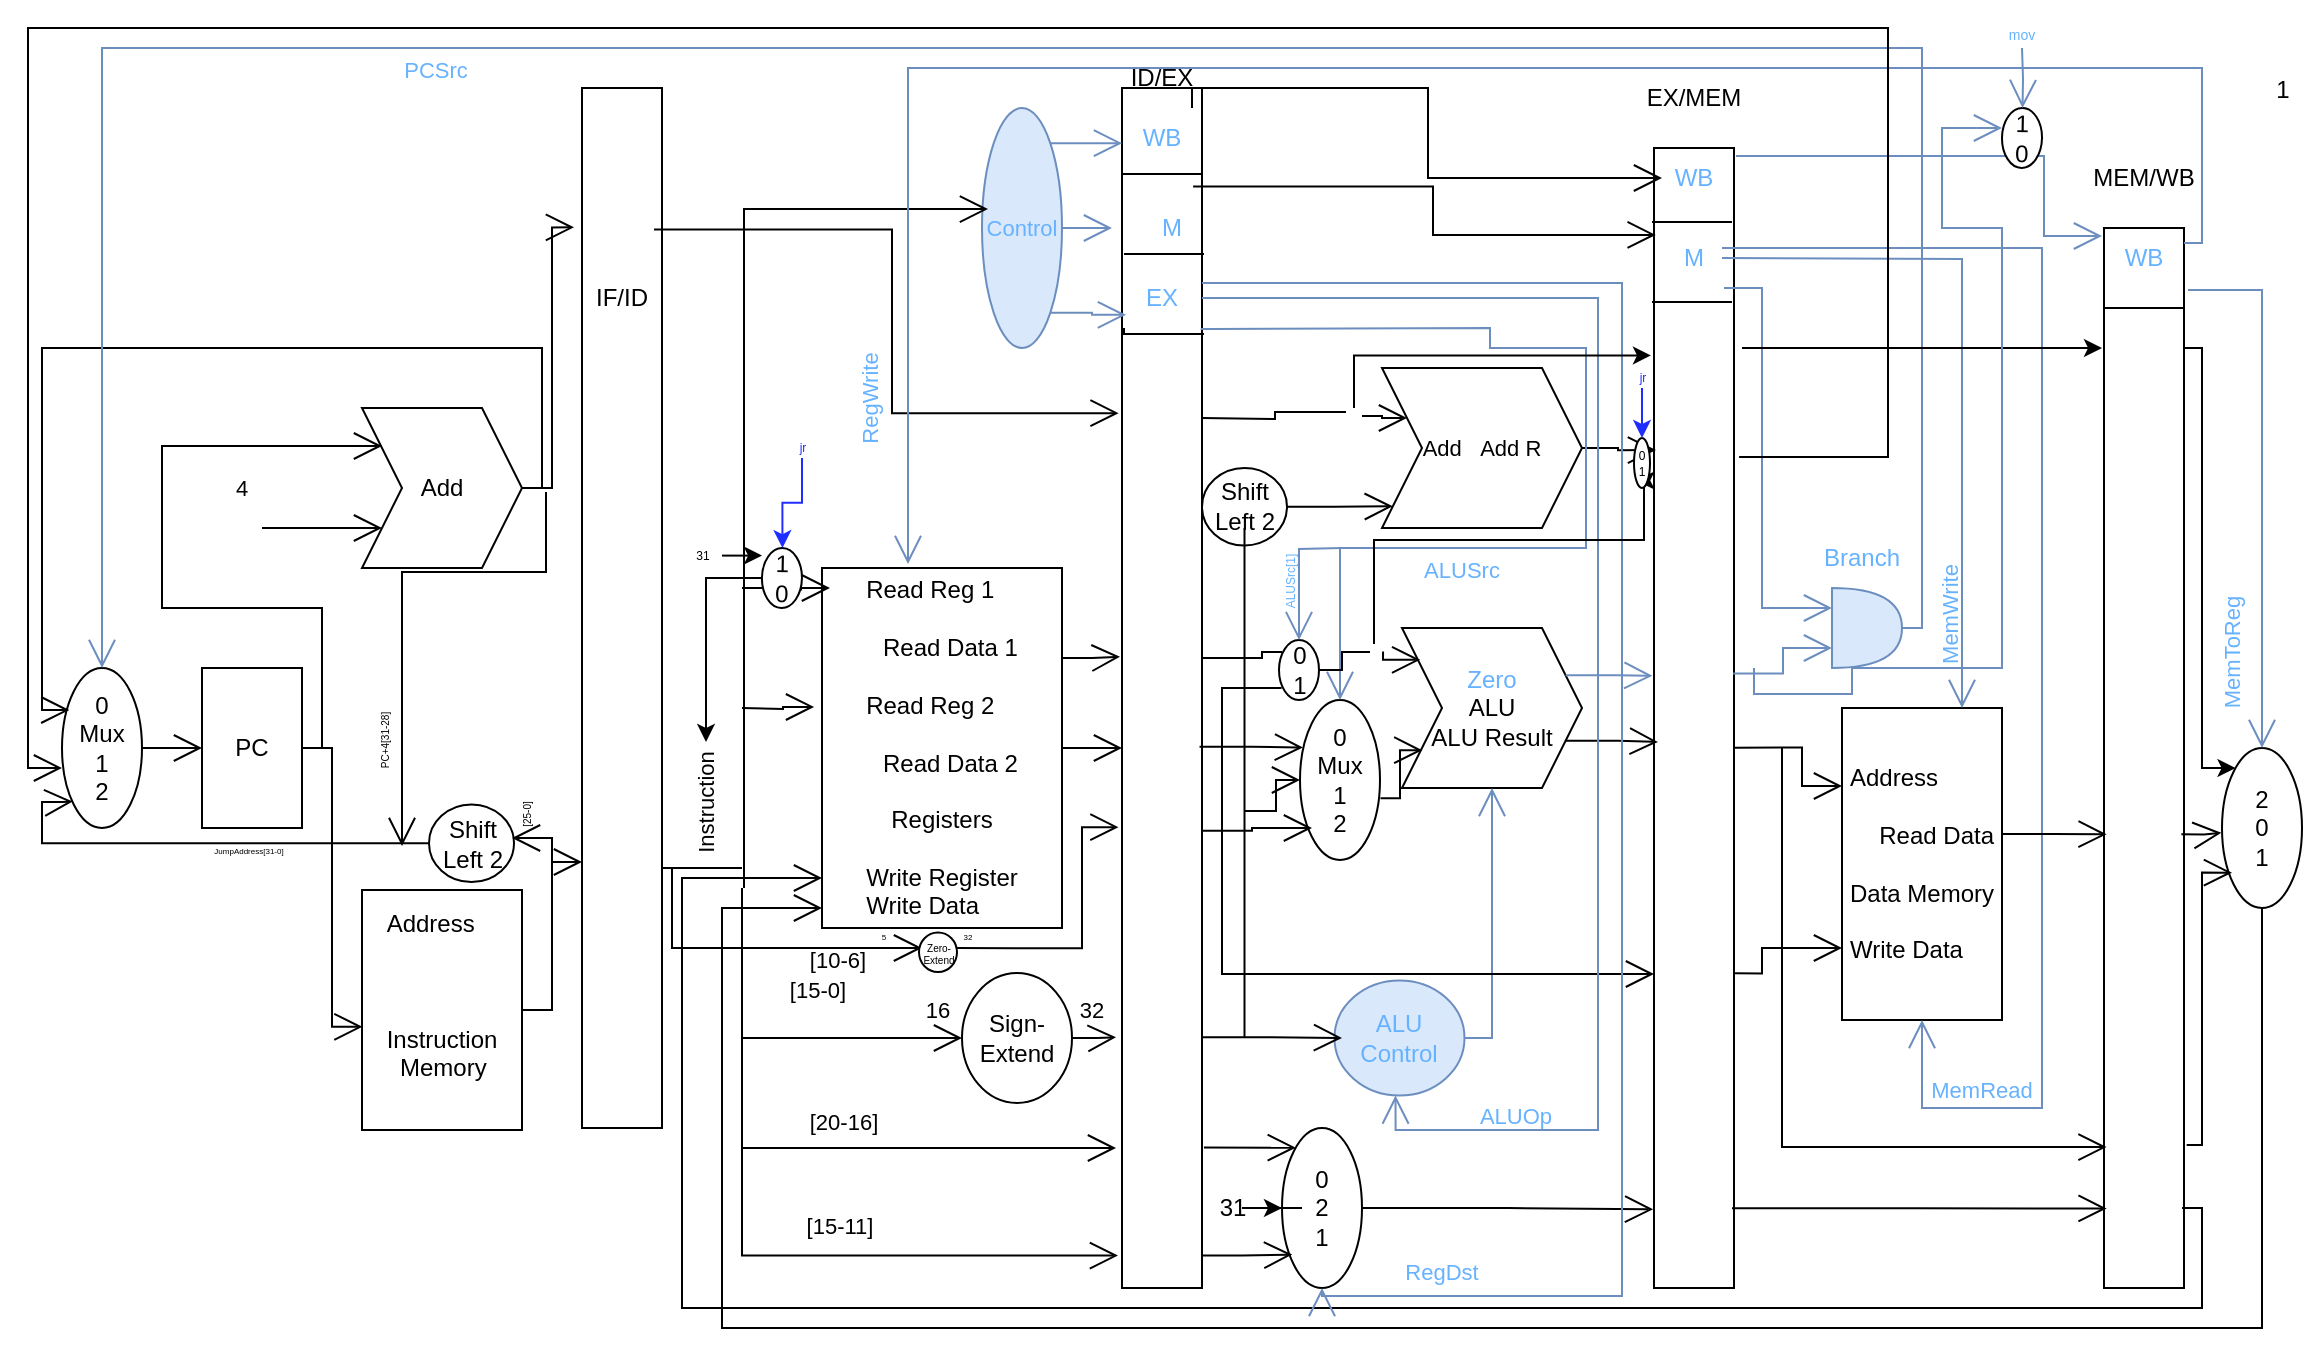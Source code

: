 <mxfile version="15.4.0" type="device"><diagram id="XAtSlS7cZ2ynF8iQsSJ3" name="Page-1"><mxGraphModel dx="585" dy="361" grid="1" gridSize="10" guides="1" tooltips="1" connect="1" arrows="1" fold="1" page="1" pageScale="1" pageWidth="1169" pageHeight="827" math="0" shadow="0"><root><mxCell id="0"/><mxCell id="1" parent="0"/><mxCell id="9OMyCrzkdS5SxaaaDgei-3" value="0&lt;br&gt;Mux&lt;br&gt;1&lt;br&gt;2" style="ellipse;whiteSpace=wrap;html=1;" parent="1" vertex="1"><mxGeometry x="30" y="360" width="40" height="80" as="geometry"/></mxCell><mxCell id="9OMyCrzkdS5SxaaaDgei-5" value="PC" style="rounded=0;whiteSpace=wrap;html=1;" parent="1" vertex="1"><mxGeometry x="100" y="360" width="50" height="80" as="geometry"/></mxCell><mxCell id="9OMyCrzkdS5SxaaaDgei-6" value="Add" style="shape=step;perimeter=stepPerimeter;whiteSpace=wrap;html=1;fixedSize=1;" parent="1" vertex="1"><mxGeometry x="180" y="230" width="80" height="80" as="geometry"/></mxCell><mxCell id="9OMyCrzkdS5SxaaaDgei-7" value="&lt;div style=&quot;text-align: left&quot;&gt;&lt;span&gt;Address&lt;/span&gt;&lt;/div&gt;&lt;div style=&quot;text-align: left&quot;&gt;&lt;span&gt;&lt;br&gt;&lt;/span&gt;&lt;/div&gt;&lt;div style=&quot;text-align: left&quot;&gt;&lt;span&gt;&lt;br&gt;&lt;/span&gt;&lt;/div&gt;&lt;div style=&quot;text-align: left&quot;&gt;&lt;span&gt;&lt;br&gt;&lt;/span&gt;&lt;/div&gt;&lt;div style=&quot;text-align: left&quot;&gt;&lt;span&gt;Instruction&lt;/span&gt;&lt;/div&gt;&lt;div style=&quot;text-align: left&quot;&gt;&lt;span&gt;&amp;nbsp; Memory&lt;/span&gt;&lt;/div&gt;&lt;br&gt;" style="rounded=0;whiteSpace=wrap;html=1;" parent="1" vertex="1"><mxGeometry x="180" y="471" width="80" height="120" as="geometry"/></mxCell><mxCell id="9OMyCrzkdS5SxaaaDgei-8" value="" style="rounded=0;whiteSpace=wrap;html=1;" parent="1" vertex="1"><mxGeometry x="290" y="70" width="40" height="520" as="geometry"/></mxCell><mxCell id="9OMyCrzkdS5SxaaaDgei-9" value="" style="rounded=0;whiteSpace=wrap;html=1;" parent="1" vertex="1"><mxGeometry x="560" y="70" width="40" height="600" as="geometry"/></mxCell><mxCell id="9OMyCrzkdS5SxaaaDgei-10" value="" style="rounded=0;whiteSpace=wrap;html=1;" parent="1" vertex="1"><mxGeometry x="826" y="100" width="40" height="570" as="geometry"/></mxCell><mxCell id="9OMyCrzkdS5SxaaaDgei-11" value="" style="rounded=0;whiteSpace=wrap;html=1;" parent="1" vertex="1"><mxGeometry x="1051" y="140" width="40" height="530" as="geometry"/></mxCell><mxCell id="9OMyCrzkdS5SxaaaDgei-12" value="2&lt;br&gt;0&lt;br&gt;1" style="ellipse;whiteSpace=wrap;html=1;" parent="1" vertex="1"><mxGeometry x="1110" y="400" width="40" height="80" as="geometry"/></mxCell><mxCell id="9OMyCrzkdS5SxaaaDgei-16" value="" style="endArrow=none;html=1;rounded=0;edgeStyle=orthogonalEdgeStyle;" parent="1" edge="1"><mxGeometry relative="1" as="geometry"><mxPoint x="560" y="113" as="sourcePoint"/><mxPoint x="600" y="113" as="targetPoint"/><Array as="points"><mxPoint x="560" y="113"/><mxPoint x="600" y="113"/></Array></mxGeometry></mxCell><mxCell id="9OMyCrzkdS5SxaaaDgei-17" value="" style="endArrow=none;html=1;rounded=0;edgeStyle=orthogonalEdgeStyle;" parent="1" edge="1"><mxGeometry relative="1" as="geometry"><mxPoint x="561" y="153" as="sourcePoint"/><mxPoint x="601" y="153" as="targetPoint"/><Array as="points"><mxPoint x="561" y="153"/><mxPoint x="601" y="153"/></Array></mxGeometry></mxCell><mxCell id="9OMyCrzkdS5SxaaaDgei-18" value="" style="endArrow=none;html=1;rounded=0;edgeStyle=orthogonalEdgeStyle;startArrow=none;" parent="1" source="9OMyCrzkdS5SxaaaDgei-49" edge="1"><mxGeometry relative="1" as="geometry"><mxPoint x="561" y="193" as="sourcePoint"/><mxPoint x="601" y="193" as="targetPoint"/><Array as="points"><mxPoint x="561" y="193"/><mxPoint x="601" y="193"/></Array></mxGeometry></mxCell><mxCell id="9OMyCrzkdS5SxaaaDgei-19" value="" style="endArrow=none;html=1;rounded=0;edgeStyle=orthogonalEdgeStyle;" parent="1" edge="1"><mxGeometry relative="1" as="geometry"><mxPoint x="825" y="137" as="sourcePoint"/><mxPoint x="865" y="137" as="targetPoint"/><Array as="points"><mxPoint x="825" y="137"/><mxPoint x="865" y="137"/></Array></mxGeometry></mxCell><mxCell id="9OMyCrzkdS5SxaaaDgei-20" value="" style="endArrow=none;html=1;rounded=0;edgeStyle=orthogonalEdgeStyle;" parent="1" edge="1"><mxGeometry relative="1" as="geometry"><mxPoint x="825" y="177.0" as="sourcePoint"/><mxPoint x="865" y="177.0" as="targetPoint"/><Array as="points"><mxPoint x="825" y="177"/><mxPoint x="865" y="177"/></Array></mxGeometry></mxCell><mxCell id="9OMyCrzkdS5SxaaaDgei-21" value="" style="endArrow=none;html=1;rounded=0;edgeStyle=orthogonalEdgeStyle;" parent="1" edge="1"><mxGeometry relative="1" as="geometry"><mxPoint x="1051" y="180" as="sourcePoint"/><mxPoint x="1091" y="180" as="targetPoint"/><Array as="points"><mxPoint x="1051" y="180"/><mxPoint x="1091" y="180"/></Array></mxGeometry></mxCell><mxCell id="9OMyCrzkdS5SxaaaDgei-23" value="&lt;font style=&quot;font-size: 11px&quot;&gt;Control&lt;/font&gt;" style="ellipse;whiteSpace=wrap;html=1;direction=south;fillColor=#dae8fc;strokeColor=#6c8ebf;fontColor=#66B2FF;" parent="1" vertex="1"><mxGeometry x="490" y="80" width="40" height="120" as="geometry"/></mxCell><mxCell id="9OMyCrzkdS5SxaaaDgei-24" value="Sign-&lt;br&gt;Extend" style="ellipse;whiteSpace=wrap;html=1;rotation=0;direction=south;" parent="1" vertex="1"><mxGeometry x="480" y="512.5" width="55" height="65" as="geometry"/></mxCell><mxCell id="9OMyCrzkdS5SxaaaDgei-25" value="&lt;div style=&quot;text-align: left&quot;&gt;&lt;span&gt;Read Reg 1&lt;/span&gt;&lt;/div&gt;&lt;br&gt;&lt;div style=&quot;text-align: right&quot;&gt;&lt;span&gt;Read Data 1&lt;/span&gt;&lt;/div&gt;&lt;br&gt;&lt;div style=&quot;text-align: left&quot;&gt;&lt;span&gt;Read Reg 2&lt;/span&gt;&lt;/div&gt;&lt;br&gt;&lt;div style=&quot;text-align: right&quot;&gt;&lt;span&gt;Read Data 2&lt;/span&gt;&lt;/div&gt;&lt;br&gt;Registers&lt;br&gt;&lt;br&gt;&lt;div style=&quot;text-align: left&quot;&gt;&lt;span&gt;Write Register&lt;/span&gt;&lt;/div&gt;&lt;div style=&quot;text-align: left&quot;&gt;&lt;span&gt;Write Data&lt;/span&gt;&lt;/div&gt;" style="rounded=0;whiteSpace=wrap;html=1;" parent="1" vertex="1"><mxGeometry x="410" y="310" width="120" height="180" as="geometry"/></mxCell><mxCell id="9OMyCrzkdS5SxaaaDgei-26" value="ALU&lt;br&gt;Control" style="ellipse;whiteSpace=wrap;html=1;rotation=0;fillColor=#dae8fc;strokeColor=#6c8ebf;fontColor=#66B2FF;" parent="1" vertex="1"><mxGeometry x="666.25" y="516.25" width="65" height="57.5" as="geometry"/></mxCell><mxCell id="9OMyCrzkdS5SxaaaDgei-28" value="0&lt;br&gt;2&lt;br&gt;1" style="ellipse;whiteSpace=wrap;html=1;" parent="1" vertex="1"><mxGeometry x="640" y="590" width="40" height="80" as="geometry"/></mxCell><mxCell id="9OMyCrzkdS5SxaaaDgei-30" value="0&lt;br&gt;Mux&lt;br&gt;1&lt;br&gt;2" style="ellipse;whiteSpace=wrap;html=1;" parent="1" vertex="1"><mxGeometry x="649" y="376" width="40" height="80" as="geometry"/></mxCell><mxCell id="9OMyCrzkdS5SxaaaDgei-31" value="&lt;font color=&quot;#66b2ff&quot;&gt;Zero&lt;/font&gt;&lt;br&gt;ALU&lt;br&gt;ALU Result" style="shape=step;perimeter=stepPerimeter;whiteSpace=wrap;html=1;fixedSize=1;" parent="1" vertex="1"><mxGeometry x="700" y="340" width="90" height="80" as="geometry"/></mxCell><mxCell id="9OMyCrzkdS5SxaaaDgei-32" value="Shift&lt;br&gt;Left 2" style="ellipse;whiteSpace=wrap;html=1;rotation=0;" parent="1" vertex="1"><mxGeometry x="600" y="260" width="42.5" height="38.75" as="geometry"/></mxCell><mxCell id="9OMyCrzkdS5SxaaaDgei-34" value="&lt;font style=&quot;font-size: 11px&quot;&gt;Add&amp;nbsp; &amp;nbsp;Add R&lt;/font&gt;" style="shape=step;perimeter=stepPerimeter;whiteSpace=wrap;html=1;fixedSize=1;" parent="1" vertex="1"><mxGeometry x="690" y="210" width="100" height="80" as="geometry"/></mxCell><mxCell id="9OMyCrzkdS5SxaaaDgei-36" value="&lt;div style=&quot;text-align: left&quot;&gt;&lt;span&gt;Address&lt;/span&gt;&lt;/div&gt;&lt;br&gt;&lt;div style=&quot;text-align: right&quot;&gt;&lt;span&gt;Read Data&lt;/span&gt;&lt;/div&gt;&lt;br&gt;Data Memory&lt;br&gt;&lt;br&gt;&lt;div style=&quot;text-align: left&quot;&gt;&lt;span&gt;Write Data&lt;/span&gt;&lt;/div&gt;" style="rounded=0;whiteSpace=wrap;html=1;" parent="1" vertex="1"><mxGeometry x="920" y="380" width="80" height="156" as="geometry"/></mxCell><mxCell id="9OMyCrzkdS5SxaaaDgei-37" value="" style="shape=or;whiteSpace=wrap;html=1;fillColor=#dae8fc;strokeColor=#6c8ebf;" parent="1" vertex="1"><mxGeometry x="915" y="320" width="35" height="40" as="geometry"/></mxCell><mxCell id="9OMyCrzkdS5SxaaaDgei-38" value="IF/ID&lt;span style=&quot;color: rgba(0 , 0 , 0 , 0) ; font-family: monospace ; font-size: 0px&quot;&gt;%3CmxGraphModel%3E%3Croot%3E%3CmxCell%20id%3D%220%22%2F%3E%3CmxCell%20id%3D%221%22%20parent%3D%220%22%2F%3E%3CmxCell%20id%3D%222%22%20value%3D%22%22%20style%3D%22shape%3Dstep%3Bperimeter%3DstepPerimeter%3BwhiteSpace%3Dwrap%3Bhtml%3D1%3BfixedSize%3D1%3B%22%20vertex%3D%221%22%20parent%3D%221%22%3E%3CmxGeometry%20x%3D%22700%22%20y%3D%22374%22%20width%3D%2280%22%20height%3D%2280%22%20as%3D%22geometry%22%2F%3E%3C%2FmxCell%3E%3C%2Froot%3E%3C%2FmxGraphModel%3E&lt;/span&gt;" style="text;html=1;strokeColor=none;fillColor=none;align=center;verticalAlign=middle;whiteSpace=wrap;rounded=0;" parent="1" vertex="1"><mxGeometry x="280" y="160" width="60" height="30" as="geometry"/></mxCell><mxCell id="9OMyCrzkdS5SxaaaDgei-39" value="ID/EX&lt;span style=&quot;color: rgba(0 , 0 , 0 , 0) ; font-family: monospace ; font-size: 0px&quot;&gt;%3CmxGraphModel%3E%3Croot%3E%3CmxCell%20id%3D%220%22%2F%3E%3CmxCell%20id%3D%221%22%20parent%3D%220%22%2F%3E%3CmxCell%20id%3D%222%22%20value%3D%22IF%2FID%26lt%3Bspan%20style%3D%26quot%3Bcolor%3A%20rgba(0%20%2C%200%20%2C%200%20%2C%200)%20%3B%20font-family%3A%20monospace%20%3B%20font-size%3A%200px%26quot%3B%26gt%3B%253CmxGraphModel%253E%253Croot%253E%253CmxCell%2520id%253D%25220%2522%252F%253E%253CmxCell%2520id%253D%25221%2522%2520parent%253D%25220%2522%252F%253E%253CmxCell%2520id%253D%25222%2522%2520value%253D%2522%2522%2520style%253D%2522shape%253Dstep%253Bperimeter%253DstepPerimeter%253BwhiteSpace%253Dwrap%253Bhtml%253D1%253BfixedSize%253D1%253B%2522%2520vertex%253D%25221%2522%2520parent%253D%25221%2522%253E%253CmxGeometry%2520x%253D%2522700%2522%2520y%253D%2522374%2522%2520width%253D%252280%2522%2520height%253D%252280%2522%2520as%253D%2522geometry%2522%252F%253E%253C%252FmxCell%253E%253C%252Froot%253E%253C%252FmxGraphModel%253E%26lt%3B%2Fspan%26gt%3B%22%20style%3D%22text%3Bhtml%3D1%3BstrokeColor%3Dnone%3BfillColor%3Dnone%3Balign%3Dcenter%3BverticalAlign%3Dmiddle%3BwhiteSpace%3Dwrap%3Brounded%3D0%3B%22%20vertex%3D%221%22%20parent%3D%221%22%3E%3CmxGeometry%20x%3D%22280%22%20y%3D%22160%22%20width%3D%2260%22%20height%3D%2230%22%20as%3D%22geometry%22%2F%3E%3C%2FmxCell%3E%3C%2Froot%3E%3C%2FmxGraphModel%3E&lt;/span&gt;" style="text;html=1;strokeColor=none;fillColor=none;align=center;verticalAlign=middle;whiteSpace=wrap;rounded=0;" parent="1" vertex="1"><mxGeometry x="550" y="50" width="60" height="30" as="geometry"/></mxCell><mxCell id="9OMyCrzkdS5SxaaaDgei-40" value="EX/MEM" style="text;html=1;strokeColor=none;fillColor=none;align=center;verticalAlign=middle;whiteSpace=wrap;rounded=0;" parent="1" vertex="1"><mxGeometry x="816" y="60" width="60" height="30" as="geometry"/></mxCell><mxCell id="9OMyCrzkdS5SxaaaDgei-41" value="MEM/WB" style="text;html=1;strokeColor=none;fillColor=none;align=center;verticalAlign=middle;whiteSpace=wrap;rounded=0;" parent="1" vertex="1"><mxGeometry x="1041" y="100" width="60" height="30" as="geometry"/></mxCell><mxCell id="9OMyCrzkdS5SxaaaDgei-42" value="Branch" style="text;html=1;strokeColor=none;fillColor=none;align=center;verticalAlign=middle;whiteSpace=wrap;rounded=0;fontColor=#66B2FF;" parent="1" vertex="1"><mxGeometry x="900" y="290" width="60" height="30" as="geometry"/></mxCell><mxCell id="9OMyCrzkdS5SxaaaDgei-43" value="WB" style="text;html=1;strokeColor=none;fillColor=none;align=center;verticalAlign=middle;whiteSpace=wrap;rounded=0;fontColor=#66B2FF;" parent="1" vertex="1"><mxGeometry x="550" y="80" width="60" height="30" as="geometry"/></mxCell><mxCell id="9OMyCrzkdS5SxaaaDgei-44" value="WB" style="text;html=1;strokeColor=none;fillColor=none;align=center;verticalAlign=middle;whiteSpace=wrap;rounded=0;fontColor=#66B2FF;" parent="1" vertex="1"><mxGeometry x="816" y="100" width="60" height="30" as="geometry"/></mxCell><mxCell id="9OMyCrzkdS5SxaaaDgei-45" value="WB" style="text;html=1;strokeColor=none;fillColor=none;align=center;verticalAlign=middle;whiteSpace=wrap;rounded=0;fontColor=#66B2FF;" parent="1" vertex="1"><mxGeometry x="1041" y="140" width="60" height="30" as="geometry"/></mxCell><mxCell id="9OMyCrzkdS5SxaaaDgei-46" value="M" style="text;html=1;strokeColor=none;fillColor=none;align=center;verticalAlign=middle;whiteSpace=wrap;rounded=0;fontColor=#66B2FF;" parent="1" vertex="1"><mxGeometry x="555" y="125" width="60" height="30" as="geometry"/></mxCell><mxCell id="9OMyCrzkdS5SxaaaDgei-47" value="M" style="text;html=1;strokeColor=none;fillColor=none;align=center;verticalAlign=middle;whiteSpace=wrap;rounded=0;fontColor=#66B2FF;" parent="1" vertex="1"><mxGeometry x="816" y="140" width="60" height="30" as="geometry"/></mxCell><mxCell id="9OMyCrzkdS5SxaaaDgei-49" value="EX" style="text;html=1;strokeColor=none;fillColor=none;align=center;verticalAlign=middle;whiteSpace=wrap;rounded=0;fontColor=#66B2FF;" parent="1" vertex="1"><mxGeometry x="550" y="160" width="60" height="30" as="geometry"/></mxCell><mxCell id="9OMyCrzkdS5SxaaaDgei-54" value="" style="endArrow=open;endFill=1;endSize=12;html=1;rounded=0;fontSize=11;edgeStyle=orthogonalEdgeStyle;" parent="1" edge="1"><mxGeometry width="160" relative="1" as="geometry"><mxPoint x="130" y="290" as="sourcePoint"/><mxPoint x="190" y="290" as="targetPoint"/></mxGeometry></mxCell><mxCell id="9OMyCrzkdS5SxaaaDgei-55" value="" style="endArrow=open;endFill=1;endSize=12;html=1;rounded=0;fontSize=11;edgeStyle=orthogonalEdgeStyle;entryX=0;entryY=0.5;entryDx=0;entryDy=0;exitX=1;exitY=0.5;exitDx=0;exitDy=0;" parent="1" source="9OMyCrzkdS5SxaaaDgei-3" target="9OMyCrzkdS5SxaaaDgei-5" edge="1"><mxGeometry width="160" relative="1" as="geometry"><mxPoint x="140" y="337" as="sourcePoint"/><mxPoint x="200" y="337" as="targetPoint"/></mxGeometry></mxCell><mxCell id="9OMyCrzkdS5SxaaaDgei-56" value="" style="endArrow=open;endFill=1;endSize=12;html=1;rounded=0;fontSize=11;edgeStyle=orthogonalEdgeStyle;exitX=1;exitY=0.5;exitDx=0;exitDy=0;entryX=0.003;entryY=0.57;entryDx=0;entryDy=0;entryPerimeter=0;" parent="1" source="9OMyCrzkdS5SxaaaDgei-5" target="9OMyCrzkdS5SxaaaDgei-7" edge="1"><mxGeometry width="160" relative="1" as="geometry"><mxPoint x="150" y="310" as="sourcePoint"/><mxPoint x="180" y="410" as="targetPoint"/><Array as="points"><mxPoint x="165" y="400"/><mxPoint x="165" y="539"/></Array></mxGeometry></mxCell><mxCell id="9OMyCrzkdS5SxaaaDgei-57" value="" style="endArrow=open;endFill=1;endSize=12;html=1;rounded=0;fontSize=11;edgeStyle=orthogonalEdgeStyle;exitX=1;exitY=0.5;exitDx=0;exitDy=0;entryX=-0.1;entryY=0.134;entryDx=0;entryDy=0;entryPerimeter=0;" parent="1" source="9OMyCrzkdS5SxaaaDgei-6" target="9OMyCrzkdS5SxaaaDgei-8" edge="1"><mxGeometry width="160" relative="1" as="geometry"><mxPoint x="160" y="320" as="sourcePoint"/><mxPoint x="220" y="320" as="targetPoint"/></mxGeometry></mxCell><mxCell id="9OMyCrzkdS5SxaaaDgei-58" value="" style="endArrow=open;endFill=1;endSize=12;html=1;rounded=0;fontSize=11;edgeStyle=orthogonalEdgeStyle;exitX=1;exitY=0.5;exitDx=0;exitDy=0;" parent="1" source="9OMyCrzkdS5SxaaaDgei-7" edge="1"><mxGeometry width="160" relative="1" as="geometry"><mxPoint x="170" y="330" as="sourcePoint"/><mxPoint x="290" y="457" as="targetPoint"/><Array as="points"><mxPoint x="275" y="531"/><mxPoint x="275" y="457"/><mxPoint x="280" y="457"/></Array></mxGeometry></mxCell><mxCell id="9OMyCrzkdS5SxaaaDgei-59" value="" style="endArrow=open;endFill=1;endSize=12;html=1;rounded=0;fontSize=11;edgeStyle=orthogonalEdgeStyle;exitX=0.9;exitY=0.136;exitDx=0;exitDy=0;exitPerimeter=0;entryX=-0.042;entryY=0.271;entryDx=0;entryDy=0;entryPerimeter=0;" parent="1" source="9OMyCrzkdS5SxaaaDgei-8" target="9OMyCrzkdS5SxaaaDgei-9" edge="1"><mxGeometry width="160" relative="1" as="geometry"><mxPoint x="180" y="340" as="sourcePoint"/><mxPoint x="240" y="340" as="targetPoint"/></mxGeometry></mxCell><mxCell id="9OMyCrzkdS5SxaaaDgei-60" value="" style="line;strokeWidth=1;fillColor=none;align=left;verticalAlign=middle;spacingTop=-1;spacingLeft=3;spacingRight=3;rotatable=0;labelPosition=right;points=[];portConstraint=eastwest;fontSize=11;" parent="1" vertex="1"><mxGeometry x="330" y="456" width="40" height="8" as="geometry"/></mxCell><mxCell id="9OMyCrzkdS5SxaaaDgei-61" value="" style="endArrow=open;endFill=1;endSize=12;html=1;rounded=0;fontSize=11;edgeStyle=orthogonalEdgeStyle;entryX=0.421;entryY=0.925;entryDx=0;entryDy=0;entryPerimeter=0;" parent="1" target="9OMyCrzkdS5SxaaaDgei-23" edge="1"><mxGeometry width="160" relative="1" as="geometry"><mxPoint x="371" y="470" as="sourcePoint"/><mxPoint x="371" y="130" as="targetPoint"/><Array as="points"><mxPoint x="371" y="130"/></Array></mxGeometry></mxCell><mxCell id="9OMyCrzkdS5SxaaaDgei-62" value="" style="endArrow=open;endFill=1;endSize=12;html=1;rounded=0;fontSize=11;edgeStyle=orthogonalEdgeStyle;entryX=0.5;entryY=1;entryDx=0;entryDy=0;" parent="1" target="9OMyCrzkdS5SxaaaDgei-24" edge="1"><mxGeometry width="160" relative="1" as="geometry"><mxPoint x="370" y="470" as="sourcePoint"/><mxPoint x="370" y="550" as="targetPoint"/><Array as="points"><mxPoint x="370" y="545"/></Array></mxGeometry></mxCell><mxCell id="9OMyCrzkdS5SxaaaDgei-63" value="" style="endArrow=open;endFill=1;endSize=12;html=1;rounded=0;fontSize=11;edgeStyle=orthogonalEdgeStyle;entryX=-0.05;entryY=0.973;entryDx=0;entryDy=0;entryPerimeter=0;" parent="1" target="9OMyCrzkdS5SxaaaDgei-9" edge="1"><mxGeometry width="160" relative="1" as="geometry"><mxPoint x="370" y="540" as="sourcePoint"/><mxPoint x="370" y="652.0" as="targetPoint"/><Array as="points"><mxPoint x="370" y="654"/></Array></mxGeometry></mxCell><mxCell id="9OMyCrzkdS5SxaaaDgei-64" value="" style="endArrow=open;endFill=1;endSize=12;html=1;rounded=0;fontSize=11;edgeStyle=orthogonalEdgeStyle;" parent="1" edge="1"><mxGeometry width="160" relative="1" as="geometry"><mxPoint x="370" y="600" as="sourcePoint"/><mxPoint x="557" y="600" as="targetPoint"/><Array as="points"><mxPoint x="557" y="600"/></Array></mxGeometry></mxCell><mxCell id="9OMyCrzkdS5SxaaaDgei-65" value="" style="endArrow=open;endFill=1;endSize=12;html=1;rounded=0;fontSize=11;edgeStyle=orthogonalEdgeStyle;exitX=0.5;exitY=0;exitDx=0;exitDy=0;entryX=-0.075;entryY=0.791;entryDx=0;entryDy=0;entryPerimeter=0;" parent="1" source="9OMyCrzkdS5SxaaaDgei-24" target="9OMyCrzkdS5SxaaaDgei-9" edge="1"><mxGeometry width="160" relative="1" as="geometry"><mxPoint x="230" y="390" as="sourcePoint"/><mxPoint x="290" y="390" as="targetPoint"/></mxGeometry></mxCell><mxCell id="9OMyCrzkdS5SxaaaDgei-66" value="" style="endArrow=open;endFill=1;endSize=12;html=1;rounded=0;fontSize=11;edgeStyle=orthogonalEdgeStyle;exitX=1;exitY=0.25;exitDx=0;exitDy=0;entryX=-0.025;entryY=0.474;entryDx=0;entryDy=0;entryPerimeter=0;" parent="1" source="9OMyCrzkdS5SxaaaDgei-25" target="9OMyCrzkdS5SxaaaDgei-9" edge="1"><mxGeometry width="160" relative="1" as="geometry"><mxPoint x="240" y="400" as="sourcePoint"/><mxPoint x="300" y="400" as="targetPoint"/></mxGeometry></mxCell><mxCell id="9OMyCrzkdS5SxaaaDgei-67" value="" style="endArrow=open;endFill=1;endSize=12;html=1;rounded=0;fontSize=11;edgeStyle=orthogonalEdgeStyle;exitX=1;exitY=0.5;exitDx=0;exitDy=0;" parent="1" source="9OMyCrzkdS5SxaaaDgei-25" edge="1"><mxGeometry width="160" relative="1" as="geometry"><mxPoint x="250" y="410" as="sourcePoint"/><mxPoint x="560" y="400" as="targetPoint"/></mxGeometry></mxCell><mxCell id="9OMyCrzkdS5SxaaaDgei-68" value="" style="endArrow=open;endFill=1;endSize=12;html=1;rounded=0;fontSize=11;edgeStyle=orthogonalEdgeStyle;startArrow=none;exitX=0.983;exitY=0.701;exitDx=0;exitDy=0;exitPerimeter=0;" parent="1" source="5ZzRpVrunSojSsG0rtKa-4" edge="1"><mxGeometry width="160" relative="1" as="geometry"><mxPoint x="370" y="320" as="sourcePoint"/><mxPoint x="414" y="320" as="targetPoint"/><Array as="points"><mxPoint x="400" y="320"/></Array></mxGeometry></mxCell><mxCell id="9OMyCrzkdS5SxaaaDgei-69" value="" style="endArrow=open;endFill=1;endSize=12;html=1;rounded=0;fontSize=11;edgeStyle=orthogonalEdgeStyle;entryX=-0.033;entryY=0.386;entryDx=0;entryDy=0;entryPerimeter=0;" parent="1" target="9OMyCrzkdS5SxaaaDgei-25" edge="1"><mxGeometry width="160" relative="1" as="geometry"><mxPoint x="370" y="380" as="sourcePoint"/><mxPoint x="330" y="430" as="targetPoint"/></mxGeometry></mxCell><mxCell id="9OMyCrzkdS5SxaaaDgei-70" value="" style="endArrow=open;endFill=1;endSize=12;html=1;rounded=0;fontSize=11;edgeStyle=orthogonalEdgeStyle;exitX=0;exitY=0;exitDx=0;exitDy=0;entryX=0.167;entryY=0.587;entryDx=0;entryDy=0;entryPerimeter=0;fillColor=#dae8fc;strokeColor=#6c8ebf;" parent="1" source="9OMyCrzkdS5SxaaaDgei-23" target="9OMyCrzkdS5SxaaaDgei-43" edge="1"><mxGeometry width="160" relative="1" as="geometry"><mxPoint x="280" y="440" as="sourcePoint"/><mxPoint x="340" y="440" as="targetPoint"/></mxGeometry></mxCell><mxCell id="9OMyCrzkdS5SxaaaDgei-71" value="" style="endArrow=open;endFill=1;endSize=12;html=1;rounded=0;fontSize=11;edgeStyle=orthogonalEdgeStyle;exitX=0.5;exitY=0;exitDx=0;exitDy=0;entryX=0;entryY=0.5;entryDx=0;entryDy=0;fillColor=#dae8fc;strokeColor=#6c8ebf;" parent="1" source="9OMyCrzkdS5SxaaaDgei-23" target="9OMyCrzkdS5SxaaaDgei-46" edge="1"><mxGeometry width="160" relative="1" as="geometry"><mxPoint x="290" y="450" as="sourcePoint"/><mxPoint x="350" y="450" as="targetPoint"/></mxGeometry></mxCell><mxCell id="9OMyCrzkdS5SxaaaDgei-72" value="" style="endArrow=open;endFill=1;endSize=12;html=1;rounded=0;fontSize=11;edgeStyle=orthogonalEdgeStyle;exitX=1;exitY=0;exitDx=0;exitDy=0;entryX=0.05;entryY=0.189;entryDx=0;entryDy=0;entryPerimeter=0;fillColor=#dae8fc;strokeColor=#6c8ebf;" parent="1" source="9OMyCrzkdS5SxaaaDgei-23" target="9OMyCrzkdS5SxaaaDgei-9" edge="1"><mxGeometry width="160" relative="1" as="geometry"><mxPoint x="300" y="460" as="sourcePoint"/><mxPoint x="360" y="460" as="targetPoint"/></mxGeometry></mxCell><mxCell id="9OMyCrzkdS5SxaaaDgei-73" value="" style="endArrow=open;endFill=1;endSize=12;html=1;rounded=0;fontSize=11;edgeStyle=orthogonalEdgeStyle;" parent="1" edge="1"><mxGeometry width="160" relative="1" as="geometry"><mxPoint x="160" y="400" as="sourcePoint"/><mxPoint x="190" y="249" as="targetPoint"/><Array as="points"><mxPoint x="80" y="330"/><mxPoint x="80" y="249"/></Array></mxGeometry></mxCell><mxCell id="9OMyCrzkdS5SxaaaDgei-74" value="" style="endArrow=open;endFill=1;endSize=12;html=1;rounded=0;fontSize=11;edgeStyle=orthogonalEdgeStyle;entryX=0.092;entryY=0.263;entryDx=0;entryDy=0;entryPerimeter=0;" parent="1" target="9OMyCrzkdS5SxaaaDgei-3" edge="1"><mxGeometry width="160" relative="1" as="geometry"><mxPoint x="270" y="270" as="sourcePoint"/><mxPoint x="20" y="380" as="targetPoint"/><Array as="points"><mxPoint x="270" y="200"/><mxPoint x="20" y="200"/><mxPoint x="20" y="381"/></Array></mxGeometry></mxCell><mxCell id="9OMyCrzkdS5SxaaaDgei-75" value="" style="endArrow=open;endFill=1;endSize=12;html=1;rounded=0;fontSize=11;edgeStyle=orthogonalEdgeStyle;entryX=0;entryY=0.25;entryDx=0;entryDy=0;startArrow=none;" parent="1" source="2sJnDuiv8ng99dmCSKsZ-3" target="9OMyCrzkdS5SxaaaDgei-34" edge="1"><mxGeometry width="160" relative="1" as="geometry"><mxPoint x="600" y="235" as="sourcePoint"/><mxPoint x="390" y="490" as="targetPoint"/></mxGeometry></mxCell><mxCell id="9OMyCrzkdS5SxaaaDgei-77" value="" style="endArrow=open;endFill=1;endSize=12;html=1;rounded=0;fontSize=11;edgeStyle=orthogonalEdgeStyle;exitX=1;exitY=0.5;exitDx=0;exitDy=0;entryX=0.054;entryY=0.864;entryDx=0;entryDy=0;entryPerimeter=0;" parent="1" source="9OMyCrzkdS5SxaaaDgei-32" target="9OMyCrzkdS5SxaaaDgei-34" edge="1"><mxGeometry width="160" relative="1" as="geometry"><mxPoint x="610" y="245" as="sourcePoint"/><mxPoint x="700" y="277" as="targetPoint"/></mxGeometry></mxCell><mxCell id="9OMyCrzkdS5SxaaaDgei-78" value="" style="endArrow=open;endFill=1;endSize=12;html=1;rounded=0;fontSize=11;edgeStyle=orthogonalEdgeStyle;entryX=0.101;entryY=0.199;entryDx=0;entryDy=0;exitX=1.066;exitY=0.475;exitDx=0;exitDy=0;exitPerimeter=0;entryPerimeter=0;startArrow=none;" parent="1" source="5ZzRpVrunSojSsG0rtKa-17" target="9OMyCrzkdS5SxaaaDgei-31" edge="1"><mxGeometry width="160" relative="1" as="geometry"><mxPoint x="620" y="255" as="sourcePoint"/><mxPoint x="722.5" y="255" as="targetPoint"/><Array as="points"><mxPoint x="691" y="356"/></Array></mxGeometry></mxCell><mxCell id="9OMyCrzkdS5SxaaaDgei-79" value="" style="endArrow=open;endFill=1;endSize=12;html=1;rounded=0;fontSize=11;edgeStyle=orthogonalEdgeStyle;exitX=0.969;exitY=0.549;exitDx=0;exitDy=0;exitPerimeter=0;entryX=0.037;entryY=0.297;entryDx=0;entryDy=0;entryPerimeter=0;" parent="1" source="9OMyCrzkdS5SxaaaDgei-9" target="9OMyCrzkdS5SxaaaDgei-30" edge="1"><mxGeometry width="160" relative="1" as="geometry"><mxPoint x="630" y="265" as="sourcePoint"/><mxPoint x="640" y="410" as="targetPoint"/><Array as="points"><mxPoint x="625" y="399"/><mxPoint x="649" y="400"/></Array></mxGeometry></mxCell><mxCell id="9OMyCrzkdS5SxaaaDgei-80" value="" style="endArrow=open;endFill=1;endSize=12;html=1;rounded=0;fontSize=11;edgeStyle=orthogonalEdgeStyle;entryX=0.113;entryY=0.764;entryDx=0;entryDy=0;exitX=1.006;exitY=0.614;exitDx=0;exitDy=0;exitPerimeter=0;entryPerimeter=0;" parent="1" source="9OMyCrzkdS5SxaaaDgei-30" target="9OMyCrzkdS5SxaaaDgei-31" edge="1"><mxGeometry width="160" relative="1" as="geometry"><mxPoint x="640" y="275" as="sourcePoint"/><mxPoint x="742.5" y="275" as="targetPoint"/><Array as="points"><mxPoint x="699" y="425"/><mxPoint x="699" y="401"/></Array></mxGeometry></mxCell><mxCell id="9OMyCrzkdS5SxaaaDgei-81" value="" style="endArrow=open;endFill=1;endSize=12;html=1;rounded=0;fontSize=11;edgeStyle=orthogonalEdgeStyle;exitX=0.997;exitY=0.791;exitDx=0;exitDy=0;exitPerimeter=0;" parent="1" source="9OMyCrzkdS5SxaaaDgei-9" edge="1"><mxGeometry width="160" relative="1" as="geometry"><mxPoint x="650" y="285" as="sourcePoint"/><mxPoint x="670" y="545" as="targetPoint"/></mxGeometry></mxCell><mxCell id="9OMyCrzkdS5SxaaaDgei-82" value="" style="endArrow=open;endFill=1;endSize=12;html=1;rounded=0;fontSize=11;edgeStyle=orthogonalEdgeStyle;exitX=1.024;exitY=0.883;exitDx=0;exitDy=0;exitPerimeter=0;entryX=0.173;entryY=0.123;entryDx=0;entryDy=0;entryPerimeter=0;" parent="1" source="9OMyCrzkdS5SxaaaDgei-9" target="9OMyCrzkdS5SxaaaDgei-28" edge="1"><mxGeometry width="160" relative="1" as="geometry"><mxPoint x="660" y="295" as="sourcePoint"/><mxPoint x="650" y="602" as="targetPoint"/></mxGeometry></mxCell><mxCell id="9OMyCrzkdS5SxaaaDgei-83" value="" style="endArrow=open;endFill=1;endSize=12;html=1;rounded=0;fontSize=11;edgeStyle=orthogonalEdgeStyle;entryX=0.128;entryY=0.791;entryDx=0;entryDy=0;exitX=0.997;exitY=0.973;exitDx=0;exitDy=0;exitPerimeter=0;entryPerimeter=0;" parent="1" source="9OMyCrzkdS5SxaaaDgei-9" target="9OMyCrzkdS5SxaaaDgei-28" edge="1"><mxGeometry width="160" relative="1" as="geometry"><mxPoint x="670" y="305" as="sourcePoint"/><mxPoint x="772.5" y="305" as="targetPoint"/></mxGeometry></mxCell><mxCell id="9OMyCrzkdS5SxaaaDgei-84" value="" style="line;strokeWidth=1;fillColor=none;align=left;verticalAlign=middle;spacingTop=-1;spacingLeft=3;spacingRight=3;rotatable=0;labelPosition=right;points=[];portConstraint=eastwest;fontSize=11;flipV=1;flipH=1;direction=south;" parent="1" vertex="1"><mxGeometry x="617.25" y="290" width="8" height="255" as="geometry"/></mxCell><mxCell id="9OMyCrzkdS5SxaaaDgei-85" value="" style="endArrow=open;endFill=1;endSize=12;html=1;rounded=0;fontSize=11;edgeStyle=orthogonalEdgeStyle;exitX=0.445;exitY=0.525;exitDx=0;exitDy=0;exitPerimeter=0;entryX=0;entryY=0.5;entryDx=0;entryDy=0;" parent="1" source="9OMyCrzkdS5SxaaaDgei-84" target="9OMyCrzkdS5SxaaaDgei-30" edge="1"><mxGeometry width="160" relative="1" as="geometry"><mxPoint x="680" y="315" as="sourcePoint"/><mxPoint x="630" y="432" as="targetPoint"/><Array as="points"><mxPoint x="637" y="432"/><mxPoint x="637" y="416"/></Array></mxGeometry></mxCell><mxCell id="9OMyCrzkdS5SxaaaDgei-86" value="" style="endArrow=open;endFill=1;endSize=12;html=1;rounded=0;fontSize=11;edgeStyle=orthogonalEdgeStyle;entryX=-0.011;entryY=0.931;entryDx=0;entryDy=0;exitX=1;exitY=0.5;exitDx=0;exitDy=0;entryPerimeter=0;" parent="1" source="9OMyCrzkdS5SxaaaDgei-28" target="9OMyCrzkdS5SxaaaDgei-10" edge="1"><mxGeometry width="160" relative="1" as="geometry"><mxPoint x="690" y="325" as="sourcePoint"/><mxPoint x="792.5" y="325" as="targetPoint"/></mxGeometry></mxCell><mxCell id="9OMyCrzkdS5SxaaaDgei-87" value="" style="endArrow=open;endFill=1;endSize=12;html=1;rounded=0;fontSize=11;edgeStyle=orthogonalEdgeStyle;exitX=1;exitY=0.5;exitDx=0;exitDy=0;fillColor=#dae8fc;strokeColor=#6c8ebf;" parent="1" source="9OMyCrzkdS5SxaaaDgei-26" target="9OMyCrzkdS5SxaaaDgei-31" edge="1"><mxGeometry width="160" relative="1" as="geometry"><mxPoint x="700" y="335" as="sourcePoint"/><mxPoint x="802.5" y="335" as="targetPoint"/></mxGeometry></mxCell><mxCell id="9OMyCrzkdS5SxaaaDgei-88" value="" style="endArrow=open;endFill=1;endSize=12;html=1;rounded=0;fontSize=11;edgeStyle=orthogonalEdgeStyle;" parent="1" target="9OMyCrzkdS5SxaaaDgei-10" edge="1"><mxGeometry width="160" relative="1" as="geometry"><mxPoint x="610" y="400" as="sourcePoint"/><mxPoint x="812.5" y="345" as="targetPoint"/><Array as="points"><mxPoint x="610" y="513"/></Array></mxGeometry></mxCell><mxCell id="9OMyCrzkdS5SxaaaDgei-89" value="" style="endArrow=open;endFill=1;endSize=12;html=1;rounded=0;fontSize=11;edgeStyle=orthogonalEdgeStyle;exitX=1.013;exitY=0.724;exitDx=0;exitDy=0;exitPerimeter=0;" parent="1" source="9OMyCrzkdS5SxaaaDgei-10" edge="1"><mxGeometry width="160" relative="1" as="geometry"><mxPoint x="720" y="355" as="sourcePoint"/><mxPoint x="920" y="500" as="targetPoint"/><Array as="points"><mxPoint x="880" y="513"/><mxPoint x="880" y="500"/></Array></mxGeometry></mxCell><mxCell id="9OMyCrzkdS5SxaaaDgei-90" value="" style="endArrow=open;endFill=1;endSize=12;html=1;rounded=0;fontSize=11;edgeStyle=orthogonalEdgeStyle;entryX=0.049;entryY=0.521;entryDx=0;entryDy=0;exitX=1;exitY=0.75;exitDx=0;exitDy=0;entryPerimeter=0;" parent="1" source="9OMyCrzkdS5SxaaaDgei-31" target="9OMyCrzkdS5SxaaaDgei-10" edge="1"><mxGeometry width="160" relative="1" as="geometry"><mxPoint x="730" y="365" as="sourcePoint"/><mxPoint x="832.5" y="365" as="targetPoint"/></mxGeometry></mxCell><mxCell id="9OMyCrzkdS5SxaaaDgei-91" value="" style="endArrow=open;endFill=1;endSize=12;html=1;rounded=0;fontSize=11;edgeStyle=orthogonalEdgeStyle;entryX=-0.02;entryY=0.463;entryDx=0;entryDy=0;exitX=1;exitY=0.25;exitDx=0;exitDy=0;entryPerimeter=0;fontColor=#66B2FF;fillColor=#dae8fc;strokeColor=#6c8ebf;" parent="1" source="9OMyCrzkdS5SxaaaDgei-31" target="9OMyCrzkdS5SxaaaDgei-10" edge="1"><mxGeometry width="160" relative="1" as="geometry"><mxPoint x="740" y="375" as="sourcePoint"/><mxPoint x="842.5" y="375" as="targetPoint"/></mxGeometry></mxCell><mxCell id="9OMyCrzkdS5SxaaaDgei-92" value="" style="endArrow=open;endFill=1;endSize=12;html=1;rounded=0;fontSize=11;edgeStyle=orthogonalEdgeStyle;entryX=0.025;entryY=0.265;entryDx=0;entryDy=0;exitX=1;exitY=0.5;exitDx=0;exitDy=0;entryPerimeter=0;" parent="1" source="9OMyCrzkdS5SxaaaDgei-34" target="9OMyCrzkdS5SxaaaDgei-10" edge="1"><mxGeometry width="160" relative="1" as="geometry"><mxPoint x="750" y="385" as="sourcePoint"/><mxPoint x="852.5" y="385" as="targetPoint"/></mxGeometry></mxCell><mxCell id="9OMyCrzkdS5SxaaaDgei-93" value="" style="endArrow=open;endFill=1;endSize=12;html=1;rounded=0;fontSize=11;edgeStyle=orthogonalEdgeStyle;entryX=0;entryY=0.75;entryDx=0;entryDy=0;exitX=0.99;exitY=0.461;exitDx=0;exitDy=0;exitPerimeter=0;entryPerimeter=0;fillColor=#dae8fc;strokeColor=#6c8ebf;" parent="1" source="9OMyCrzkdS5SxaaaDgei-10" target="9OMyCrzkdS5SxaaaDgei-37" edge="1"><mxGeometry width="160" relative="1" as="geometry"><mxPoint x="760" y="395" as="sourcePoint"/><mxPoint x="862.5" y="395" as="targetPoint"/></mxGeometry></mxCell><mxCell id="9OMyCrzkdS5SxaaaDgei-94" value="" style="endArrow=open;endFill=1;endSize=12;html=1;rounded=0;fontSize=11;edgeStyle=orthogonalEdgeStyle;exitX=0.75;exitY=1;exitDx=0;exitDy=0;entryX=0;entryY=0.25;entryDx=0;entryDy=0;entryPerimeter=0;fillColor=#dae8fc;strokeColor=#6c8ebf;" parent="1" source="9OMyCrzkdS5SxaaaDgei-47" target="9OMyCrzkdS5SxaaaDgei-37" edge="1"><mxGeometry width="160" relative="1" as="geometry"><mxPoint x="770" y="405" as="sourcePoint"/><mxPoint x="873" y="340" as="targetPoint"/><Array as="points"><mxPoint x="880" y="170"/><mxPoint x="880" y="330"/></Array></mxGeometry></mxCell><mxCell id="9OMyCrzkdS5SxaaaDgei-95" value="" style="endArrow=open;endFill=1;endSize=12;html=1;rounded=0;fontSize=11;edgeStyle=orthogonalEdgeStyle;exitX=1;exitY=0.5;exitDx=0;exitDy=0;exitPerimeter=0;entryX=0.5;entryY=0;entryDx=0;entryDy=0;fillColor=#dae8fc;strokeColor=#6c8ebf;" parent="1" source="9OMyCrzkdS5SxaaaDgei-37" target="9OMyCrzkdS5SxaaaDgei-3" edge="1"><mxGeometry width="160" relative="1" as="geometry"><mxPoint x="780" y="415" as="sourcePoint"/><mxPoint x="50" y="50" as="targetPoint"/><Array as="points"><mxPoint x="960" y="340"/><mxPoint x="960" y="50"/><mxPoint x="50" y="50"/></Array></mxGeometry></mxCell><mxCell id="9OMyCrzkdS5SxaaaDgei-96" value="" style="endArrow=open;endFill=1;endSize=12;html=1;rounded=0;fontSize=11;edgeStyle=orthogonalEdgeStyle;entryX=0.75;entryY=0;entryDx=0;entryDy=0;fillColor=#dae8fc;strokeColor=#6c8ebf;" parent="1" target="9OMyCrzkdS5SxaaaDgei-36" edge="1"><mxGeometry width="160" relative="1" as="geometry"><mxPoint x="860" y="155" as="sourcePoint"/><mxPoint x="892.5" y="425" as="targetPoint"/></mxGeometry></mxCell><mxCell id="9OMyCrzkdS5SxaaaDgei-97" value="" style="endArrow=open;endFill=1;endSize=12;html=1;rounded=0;fontSize=11;edgeStyle=orthogonalEdgeStyle;entryX=0.5;entryY=1;entryDx=0;entryDy=0;fillColor=#dae8fc;strokeColor=#6c8ebf;" parent="1" target="9OMyCrzkdS5SxaaaDgei-36" edge="1"><mxGeometry width="160" relative="1" as="geometry"><mxPoint x="860" y="150" as="sourcePoint"/><mxPoint x="960" y="580" as="targetPoint"/><Array as="points"><mxPoint x="1020" y="150"/><mxPoint x="1020" y="580"/><mxPoint x="960" y="580"/></Array></mxGeometry></mxCell><mxCell id="9OMyCrzkdS5SxaaaDgei-98" value="" style="endArrow=open;endFill=1;endSize=12;html=1;rounded=0;fontSize=11;edgeStyle=orthogonalEdgeStyle;entryX=0;entryY=0.25;entryDx=0;entryDy=0;exitX=0.999;exitY=0.526;exitDx=0;exitDy=0;exitPerimeter=0;" parent="1" source="9OMyCrzkdS5SxaaaDgei-10" target="9OMyCrzkdS5SxaaaDgei-36" edge="1"><mxGeometry width="160" relative="1" as="geometry"><mxPoint x="868" y="400" as="sourcePoint"/><mxPoint x="912.5" y="445" as="targetPoint"/><Array as="points"><mxPoint x="900" y="400"/><mxPoint x="900" y="419"/></Array></mxGeometry></mxCell><mxCell id="9OMyCrzkdS5SxaaaDgei-99" value="" style="endArrow=open;endFill=1;endSize=12;html=1;rounded=0;fontSize=11;edgeStyle=orthogonalEdgeStyle;entryX=0.032;entryY=0.867;entryDx=0;entryDy=0;entryPerimeter=0;" parent="1" target="9OMyCrzkdS5SxaaaDgei-11" edge="1"><mxGeometry width="160" relative="1" as="geometry"><mxPoint x="890" y="400" as="sourcePoint"/><mxPoint x="900" y="600" as="targetPoint"/><Array as="points"><mxPoint x="890" y="600"/></Array></mxGeometry></mxCell><mxCell id="9OMyCrzkdS5SxaaaDgei-100" value="" style="endArrow=open;endFill=1;endSize=12;html=1;rounded=0;fontSize=11;edgeStyle=orthogonalEdgeStyle;entryX=0.033;entryY=0.925;entryDx=0;entryDy=0;exitX=0.975;exitY=0.93;exitDx=0;exitDy=0;exitPerimeter=0;entryPerimeter=0;" parent="1" source="9OMyCrzkdS5SxaaaDgei-10" target="9OMyCrzkdS5SxaaaDgei-11" edge="1"><mxGeometry width="160" relative="1" as="geometry"><mxPoint x="830" y="465" as="sourcePoint"/><mxPoint x="932.5" y="465" as="targetPoint"/></mxGeometry></mxCell><mxCell id="9OMyCrzkdS5SxaaaDgei-101" value="" style="endArrow=open;endFill=1;endSize=12;html=1;rounded=0;fontSize=11;edgeStyle=orthogonalEdgeStyle;exitX=1.033;exitY=0.865;exitDx=0;exitDy=0;exitPerimeter=0;entryX=0.125;entryY=0.779;entryDx=0;entryDy=0;entryPerimeter=0;" parent="1" source="9OMyCrzkdS5SxaaaDgei-11" target="9OMyCrzkdS5SxaaaDgei-12" edge="1"><mxGeometry width="160" relative="1" as="geometry"><mxPoint x="840" y="475" as="sourcePoint"/><mxPoint x="1100" y="460" as="targetPoint"/><Array as="points"><mxPoint x="1100" y="599"/><mxPoint x="1100" y="462"/></Array></mxGeometry></mxCell><mxCell id="9OMyCrzkdS5SxaaaDgei-102" value="" style="endArrow=open;endFill=1;endSize=12;html=1;rounded=0;fontSize=11;edgeStyle=orthogonalEdgeStyle;entryX=0.033;entryY=0.572;entryDx=0;entryDy=0;exitX=1.004;exitY=0.404;exitDx=0;exitDy=0;exitPerimeter=0;entryPerimeter=0;" parent="1" source="9OMyCrzkdS5SxaaaDgei-36" target="9OMyCrzkdS5SxaaaDgei-11" edge="1"><mxGeometry width="160" relative="1" as="geometry"><mxPoint x="850" y="485" as="sourcePoint"/><mxPoint x="952.5" y="485" as="targetPoint"/></mxGeometry></mxCell><mxCell id="9OMyCrzkdS5SxaaaDgei-103" value="" style="endArrow=open;endFill=1;endSize=12;html=1;rounded=0;fontSize=11;edgeStyle=orthogonalEdgeStyle;entryX=-0.008;entryY=0.53;entryDx=0;entryDy=0;exitX=0.967;exitY=0.572;exitDx=0;exitDy=0;exitPerimeter=0;entryPerimeter=0;" parent="1" source="9OMyCrzkdS5SxaaaDgei-11" target="9OMyCrzkdS5SxaaaDgei-12" edge="1"><mxGeometry width="160" relative="1" as="geometry"><mxPoint x="860" y="495" as="sourcePoint"/><mxPoint x="962.5" y="495" as="targetPoint"/></mxGeometry></mxCell><mxCell id="9OMyCrzkdS5SxaaaDgei-104" value="" style="endArrow=open;endFill=1;endSize=12;html=1;rounded=0;fontSize=11;edgeStyle=orthogonalEdgeStyle;entryX=0.5;entryY=0;entryDx=0;entryDy=0;exitX=0.867;exitY=1.033;exitDx=0;exitDy=0;exitPerimeter=0;fillColor=#dae8fc;strokeColor=#6c8ebf;" parent="1" source="9OMyCrzkdS5SxaaaDgei-45" target="9OMyCrzkdS5SxaaaDgei-12" edge="1"><mxGeometry width="160" relative="1" as="geometry"><mxPoint x="870" y="505" as="sourcePoint"/><mxPoint x="972.5" y="505" as="targetPoint"/><Array as="points"><mxPoint x="1130" y="171"/></Array></mxGeometry></mxCell><mxCell id="9OMyCrzkdS5SxaaaDgei-105" value="" style="endArrow=open;endFill=1;endSize=12;html=1;rounded=0;fontSize=11;edgeStyle=orthogonalEdgeStyle;fillColor=#dae8fc;strokeColor=#6c8ebf;exitX=1;exitY=0.25;exitDx=0;exitDy=0;" parent="1" edge="1"><mxGeometry width="160" relative="1" as="geometry"><mxPoint x="1091" y="147.5" as="sourcePoint"/><mxPoint x="453" y="308" as="targetPoint"/><Array as="points"><mxPoint x="1100" y="148"/><mxPoint x="1100" y="60"/><mxPoint x="453" y="60"/></Array></mxGeometry></mxCell><mxCell id="9OMyCrzkdS5SxaaaDgei-106" value="" style="endArrow=open;endFill=1;endSize=12;html=1;rounded=0;fontSize=11;edgeStyle=orthogonalEdgeStyle;" parent="1" target="9OMyCrzkdS5SxaaaDgei-25" edge="1"><mxGeometry width="160" relative="1" as="geometry"><mxPoint x="1090" y="630" as="sourcePoint"/><mxPoint x="340" y="470" as="targetPoint"/><Array as="points"><mxPoint x="1100" y="630"/><mxPoint x="1100" y="680"/><mxPoint x="340" y="680"/><mxPoint x="340" y="465"/></Array></mxGeometry></mxCell><mxCell id="9OMyCrzkdS5SxaaaDgei-107" value="" style="endArrow=open;endFill=1;endSize=12;html=1;rounded=0;fontSize=11;edgeStyle=orthogonalEdgeStyle;exitX=0.5;exitY=1;exitDx=0;exitDy=0;entryX=0;entryY=0.944;entryDx=0;entryDy=0;entryPerimeter=0;" parent="1" source="9OMyCrzkdS5SxaaaDgei-12" target="9OMyCrzkdS5SxaaaDgei-25" edge="1"><mxGeometry width="160" relative="1" as="geometry"><mxPoint x="900" y="535" as="sourcePoint"/><mxPoint x="430" y="490" as="targetPoint"/><Array as="points"><mxPoint x="1130" y="690"/><mxPoint x="360" y="690"/><mxPoint x="360" y="480"/><mxPoint x="410" y="480"/></Array></mxGeometry></mxCell><mxCell id="9OMyCrzkdS5SxaaaDgei-108" value="" style="endArrow=open;endFill=1;endSize=12;html=1;rounded=0;fontSize=11;edgeStyle=orthogonalEdgeStyle;fillColor=#dae8fc;strokeColor=#6c8ebf;" parent="1" edge="1"><mxGeometry width="160" relative="1" as="geometry"><mxPoint x="867" y="104" as="sourcePoint"/><mxPoint x="1050" y="144" as="targetPoint"/><Array as="points"><mxPoint x="1021" y="104"/><mxPoint x="1021" y="144"/></Array></mxGeometry></mxCell><mxCell id="9OMyCrzkdS5SxaaaDgei-110" value="" style="endArrow=open;endFill=1;endSize=12;html=1;rounded=0;fontSize=11;edgeStyle=orthogonalEdgeStyle;exitX=0.989;exitY=0.271;exitDx=0;exitDy=0;exitPerimeter=0;" parent="1" edge="1"><mxGeometry width="160" relative="1" as="geometry"><mxPoint x="868.56" y="254.47" as="sourcePoint"/><mxPoint x="30" y="410" as="targetPoint"/><Array as="points"><mxPoint x="943" y="254"/><mxPoint x="943" y="40"/><mxPoint x="13" y="40"/><mxPoint x="13" y="410"/><mxPoint x="30" y="410"/></Array></mxGeometry></mxCell><mxCell id="9OMyCrzkdS5SxaaaDgei-111" value="" style="endArrow=open;endFill=1;endSize=12;html=1;rounded=0;fontSize=11;edgeStyle=orthogonalEdgeStyle;exitX=0.75;exitY=0;exitDx=0;exitDy=0;" parent="1" source="9OMyCrzkdS5SxaaaDgei-43" edge="1"><mxGeometry width="160" relative="1" as="geometry"><mxPoint x="620" y="255" as="sourcePoint"/><mxPoint x="830" y="115" as="targetPoint"/><Array as="points"><mxPoint x="595" y="70"/><mxPoint x="713" y="70"/><mxPoint x="713" y="115"/></Array></mxGeometry></mxCell><mxCell id="9OMyCrzkdS5SxaaaDgei-112" value="" style="endArrow=open;endFill=1;endSize=12;html=1;rounded=0;fontSize=11;edgeStyle=orthogonalEdgeStyle;entryX=0.181;entryY=0.116;entryDx=0;entryDy=0;exitX=0.676;exitY=-0.191;exitDx=0;exitDy=0;exitPerimeter=0;entryPerimeter=0;" parent="1" source="9OMyCrzkdS5SxaaaDgei-46" target="9OMyCrzkdS5SxaaaDgei-47" edge="1"><mxGeometry width="160" relative="1" as="geometry"><mxPoint x="630" y="265" as="sourcePoint"/><mxPoint x="732.5" y="265" as="targetPoint"/></mxGeometry></mxCell><mxCell id="9OMyCrzkdS5SxaaaDgei-113" value="" style="endArrow=open;endFill=1;endSize=12;html=1;rounded=0;fontSize=11;edgeStyle=orthogonalEdgeStyle;fillColor=#dae8fc;strokeColor=#6c8ebf;exitX=0.823;exitY=1.015;exitDx=0;exitDy=0;exitPerimeter=0;entryX=0.5;entryY=0;entryDx=0;entryDy=0;" parent="1" source="9OMyCrzkdS5SxaaaDgei-49" target="9OMyCrzkdS5SxaaaDgei-30" edge="1"><mxGeometry width="160" relative="1" as="geometry"><mxPoint x="604" y="190" as="sourcePoint"/><mxPoint x="652" y="370" as="targetPoint"/><Array as="points"><mxPoint x="604" y="191"/><mxPoint x="744" y="190"/><mxPoint x="744" y="200"/><mxPoint x="792" y="200"/><mxPoint x="792" y="300"/><mxPoint x="663" y="300"/></Array></mxGeometry></mxCell><mxCell id="9OMyCrzkdS5SxaaaDgei-114" value="" style="endArrow=open;endFill=1;endSize=12;html=1;rounded=0;fontSize=11;edgeStyle=orthogonalEdgeStyle;entryX=0.5;entryY=1;entryDx=0;entryDy=0;fillColor=#dae8fc;strokeColor=#6c8ebf;exitX=0.833;exitY=0.5;exitDx=0;exitDy=0;exitPerimeter=0;" parent="1" source="9OMyCrzkdS5SxaaaDgei-49" edge="1"><mxGeometry width="160" relative="1" as="geometry"><mxPoint x="608" y="175" as="sourcePoint"/><mxPoint x="696.75" y="573.75" as="targetPoint"/><Array as="points"><mxPoint x="798" y="175"/><mxPoint x="798" y="591"/><mxPoint x="697" y="591"/></Array></mxGeometry></mxCell><mxCell id="9OMyCrzkdS5SxaaaDgei-115" value="" style="endArrow=open;endFill=1;endSize=12;html=1;rounded=0;fontSize=11;edgeStyle=orthogonalEdgeStyle;exitX=0.833;exitY=0.251;exitDx=0;exitDy=0;entryX=0.5;entryY=1;entryDx=0;entryDy=0;fillColor=#dae8fc;strokeColor=#6c8ebf;exitPerimeter=0;" parent="1" source="9OMyCrzkdS5SxaaaDgei-49" target="9OMyCrzkdS5SxaaaDgei-28" edge="1"><mxGeometry width="160" relative="1" as="geometry"><mxPoint x="660" y="295" as="sourcePoint"/><mxPoint x="810" y="680.64" as="targetPoint"/><Array as="points"><mxPoint x="810" y="168"/><mxPoint x="810" y="674"/><mxPoint x="660" y="674"/></Array></mxGeometry></mxCell><mxCell id="9OMyCrzkdS5SxaaaDgei-116" value="4" style="text;html=1;strokeColor=none;fillColor=none;align=center;verticalAlign=middle;whiteSpace=wrap;rounded=0;fontSize=11;fontColor=#000000;" parent="1" vertex="1"><mxGeometry x="90" y="255" width="60" height="30" as="geometry"/></mxCell><mxCell id="9OMyCrzkdS5SxaaaDgei-124" value="" style="shape=image;html=1;verticalAlign=top;verticalLabelPosition=bottom;labelBackgroundColor=#ffffff;imageAspect=0;aspect=fixed;image=https://cdn4.iconfinder.com/data/icons/essential-app-2/16/record-round-circle-dot-128.png;fontSize=11;fontColor=#000000;" parent="1" vertex="1"><mxGeometry x="156" y="395" width="8" height="8" as="geometry"/></mxCell><mxCell id="9OMyCrzkdS5SxaaaDgei-130" value="" style="shape=image;html=1;verticalAlign=top;verticalLabelPosition=bottom;labelBackgroundColor=#ffffff;imageAspect=0;aspect=fixed;image=https://cdn4.iconfinder.com/data/icons/essential-app-2/16/record-round-circle-dot-128.png;fontSize=11;fontColor=#000000;" parent="1" vertex="1"><mxGeometry x="267" y="266" width="8" height="8" as="geometry"/></mxCell><mxCell id="9OMyCrzkdS5SxaaaDgei-131" value="" style="shape=image;html=1;verticalAlign=top;verticalLabelPosition=bottom;labelBackgroundColor=#ffffff;imageAspect=0;aspect=fixed;image=https://cdn4.iconfinder.com/data/icons/essential-app-2/16/record-round-circle-dot-128.png;fontSize=11;fontColor=#000000;" parent="1" vertex="1"><mxGeometry x="368" y="455" width="8" height="8" as="geometry"/></mxCell><mxCell id="9OMyCrzkdS5SxaaaDgei-132" value="" style="shape=image;html=1;verticalAlign=top;verticalLabelPosition=bottom;labelBackgroundColor=#ffffff;imageAspect=0;aspect=fixed;image=https://cdn4.iconfinder.com/data/icons/essential-app-2/16/record-round-circle-dot-128.png;fontSize=11;fontColor=#000000;" parent="1" vertex="1"><mxGeometry x="367" y="376" width="8" height="8" as="geometry"/></mxCell><mxCell id="9OMyCrzkdS5SxaaaDgei-133" value="" style="shape=image;html=1;verticalAlign=top;verticalLabelPosition=bottom;labelBackgroundColor=#ffffff;imageAspect=0;aspect=fixed;image=https://cdn4.iconfinder.com/data/icons/essential-app-2/16/record-round-circle-dot-128.png;fontSize=11;fontColor=#000000;" parent="1" vertex="1"><mxGeometry x="367" y="316" width="8" height="8" as="geometry"/></mxCell><mxCell id="9OMyCrzkdS5SxaaaDgei-134" value="" style="shape=image;html=1;verticalAlign=top;verticalLabelPosition=bottom;labelBackgroundColor=#ffffff;imageAspect=0;aspect=fixed;image=https://cdn4.iconfinder.com/data/icons/essential-app-2/16/record-round-circle-dot-128.png;fontSize=11;fontColor=#000000;" parent="1" vertex="1"><mxGeometry x="367" y="541" width="8" height="8" as="geometry"/></mxCell><mxCell id="9OMyCrzkdS5SxaaaDgei-135" value="" style="shape=image;html=1;verticalAlign=top;verticalLabelPosition=bottom;labelBackgroundColor=#ffffff;imageAspect=0;aspect=fixed;image=https://cdn4.iconfinder.com/data/icons/essential-app-2/16/record-round-circle-dot-128.png;fontSize=11;fontColor=#000000;" parent="1" vertex="1"><mxGeometry x="367" y="595.5" width="8" height="8" as="geometry"/></mxCell><mxCell id="9OMyCrzkdS5SxaaaDgei-136" value="" style="shape=image;html=1;verticalAlign=top;verticalLabelPosition=bottom;labelBackgroundColor=#ffffff;imageAspect=0;aspect=fixed;image=https://cdn4.iconfinder.com/data/icons/essential-app-2/16/record-round-circle-dot-128.png;fontSize=11;fontColor=#000000;" parent="1" vertex="1"><mxGeometry x="605" y="396" width="8" height="8" as="geometry"/></mxCell><mxCell id="9OMyCrzkdS5SxaaaDgei-137" value="" style="shape=image;html=1;verticalAlign=top;verticalLabelPosition=bottom;labelBackgroundColor=#ffffff;imageAspect=0;aspect=fixed;image=https://cdn4.iconfinder.com/data/icons/essential-app-2/16/record-round-circle-dot-128.png;fontSize=11;fontColor=#000000;" parent="1" vertex="1"><mxGeometry x="618" y="427" width="8" height="8" as="geometry"/></mxCell><mxCell id="9OMyCrzkdS5SxaaaDgei-138" value="" style="shape=image;html=1;verticalAlign=top;verticalLabelPosition=bottom;labelBackgroundColor=#ffffff;imageAspect=0;aspect=fixed;image=https://cdn4.iconfinder.com/data/icons/essential-app-2/16/record-round-circle-dot-128.png;fontSize=11;fontColor=#000000;" parent="1" vertex="1"><mxGeometry x="611" y="541" width="8" height="8" as="geometry"/></mxCell><mxCell id="9OMyCrzkdS5SxaaaDgei-139" value="" style="shape=image;html=1;verticalAlign=top;verticalLabelPosition=bottom;labelBackgroundColor=#ffffff;imageAspect=0;aspect=fixed;image=https://cdn4.iconfinder.com/data/icons/essential-app-2/16/record-round-circle-dot-128.png;fontSize=11;fontColor=#000000;" parent="1" vertex="1"><mxGeometry x="885" y="396" width="8" height="8" as="geometry"/></mxCell><mxCell id="9OMyCrzkdS5SxaaaDgei-140" value="Instruction" style="text;html=1;strokeColor=none;fillColor=none;align=center;verticalAlign=middle;whiteSpace=wrap;rounded=0;fontSize=11;fontColor=#000000;rotation=-90;" parent="1" vertex="1"><mxGeometry x="322" y="412" width="60" height="30" as="geometry"/></mxCell><mxCell id="9OMyCrzkdS5SxaaaDgei-142" value="[15-0]" style="text;html=1;strokeColor=none;fillColor=none;align=center;verticalAlign=middle;whiteSpace=wrap;rounded=0;fontSize=11;fontColor=#000000;" parent="1" vertex="1"><mxGeometry x="378" y="506" width="60" height="30" as="geometry"/></mxCell><mxCell id="9OMyCrzkdS5SxaaaDgei-143" value="[20-16]" style="text;html=1;strokeColor=none;fillColor=none;align=center;verticalAlign=middle;whiteSpace=wrap;rounded=0;fontSize=11;fontColor=#000000;" parent="1" vertex="1"><mxGeometry x="391" y="572" width="60" height="30" as="geometry"/></mxCell><mxCell id="9OMyCrzkdS5SxaaaDgei-144" value="[15-11]" style="text;html=1;strokeColor=none;fillColor=none;align=center;verticalAlign=middle;whiteSpace=wrap;rounded=0;fontSize=11;fontColor=#000000;" parent="1" vertex="1"><mxGeometry x="389" y="624" width="60" height="30" as="geometry"/></mxCell><mxCell id="9OMyCrzkdS5SxaaaDgei-145" value="16" style="text;html=1;strokeColor=none;fillColor=none;align=center;verticalAlign=middle;whiteSpace=wrap;rounded=0;fontSize=11;fontColor=#000000;" parent="1" vertex="1"><mxGeometry x="438" y="516" width="60" height="30" as="geometry"/></mxCell><mxCell id="9OMyCrzkdS5SxaaaDgei-146" value="32" style="text;html=1;strokeColor=none;fillColor=none;align=center;verticalAlign=middle;whiteSpace=wrap;rounded=0;fontSize=11;fontColor=#000000;" parent="1" vertex="1"><mxGeometry x="515" y="516" width="60" height="30" as="geometry"/></mxCell><mxCell id="9OMyCrzkdS5SxaaaDgei-147" value="&lt;font color=&quot;#66b2ff&quot;&gt;RegWrite&lt;/font&gt;" style="text;html=1;strokeColor=none;fillColor=none;align=center;verticalAlign=middle;whiteSpace=wrap;rounded=0;fontSize=11;fontColor=#000000;rotation=-90;" parent="1" vertex="1"><mxGeometry x="404" y="210" width="60" height="30" as="geometry"/></mxCell><mxCell id="9OMyCrzkdS5SxaaaDgei-148" value="&lt;font color=&quot;#66b2ff&quot;&gt;ALUSrc&lt;/font&gt;" style="text;html=1;strokeColor=none;fillColor=none;align=center;verticalAlign=middle;whiteSpace=wrap;rounded=0;fontSize=11;fontColor=#000000;" parent="1" vertex="1"><mxGeometry x="700" y="296" width="60" height="30" as="geometry"/></mxCell><mxCell id="9OMyCrzkdS5SxaaaDgei-149" value="&lt;font color=&quot;#66b2ff&quot;&gt;RegDst&lt;/font&gt;" style="text;html=1;strokeColor=none;fillColor=none;align=center;verticalAlign=middle;whiteSpace=wrap;rounded=0;fontSize=11;fontColor=#000000;" parent="1" vertex="1"><mxGeometry x="690" y="647" width="60" height="30" as="geometry"/></mxCell><mxCell id="9OMyCrzkdS5SxaaaDgei-150" value="&lt;font color=&quot;#66b2ff&quot;&gt;ALUOp&lt;/font&gt;" style="text;html=1;strokeColor=none;fillColor=none;align=center;verticalAlign=middle;whiteSpace=wrap;rounded=0;fontSize=11;fontColor=#000000;" parent="1" vertex="1"><mxGeometry x="727" y="568.5" width="60" height="30" as="geometry"/></mxCell><mxCell id="9OMyCrzkdS5SxaaaDgei-151" value="&lt;font color=&quot;#66b2ff&quot;&gt;PCSrc&lt;/font&gt;" style="text;html=1;strokeColor=none;fillColor=none;align=center;verticalAlign=middle;whiteSpace=wrap;rounded=0;fontSize=11;fontColor=#000000;" parent="1" vertex="1"><mxGeometry x="187" y="46" width="60" height="30" as="geometry"/></mxCell><mxCell id="9OMyCrzkdS5SxaaaDgei-152" value="&lt;font color=&quot;#66b2ff&quot;&gt;MemRead&lt;/font&gt;" style="text;html=1;strokeColor=none;fillColor=none;align=center;verticalAlign=middle;whiteSpace=wrap;rounded=0;fontSize=11;fontColor=#000000;" parent="1" vertex="1"><mxGeometry x="960" y="555.75" width="60" height="30" as="geometry"/></mxCell><mxCell id="9OMyCrzkdS5SxaaaDgei-153" value="&lt;font color=&quot;#66b2ff&quot;&gt;MemWrite&lt;/font&gt;" style="text;html=1;strokeColor=none;fillColor=none;align=center;verticalAlign=middle;whiteSpace=wrap;rounded=0;fontSize=11;fontColor=#000000;rotation=-90;" parent="1" vertex="1"><mxGeometry x="944" y="318" width="60" height="30" as="geometry"/></mxCell><mxCell id="9OMyCrzkdS5SxaaaDgei-154" value="&lt;font color=&quot;#66b2ff&quot;&gt;MemToReg&lt;/font&gt;" style="text;html=1;strokeColor=none;fillColor=none;align=center;verticalAlign=middle;whiteSpace=wrap;rounded=0;fontSize=11;fontColor=#000000;rotation=-90;" parent="1" vertex="1"><mxGeometry x="1085" y="337" width="60" height="30" as="geometry"/></mxCell><mxCell id="5ZzRpVrunSojSsG0rtKa-9" style="edgeStyle=orthogonalEdgeStyle;rounded=0;orthogonalLoop=1;jettySize=auto;html=1;exitX=0;exitY=1;exitDx=0;exitDy=0;entryX=0;entryY=1;entryDx=0;entryDy=0;" parent="1" source="5ZzRpVrunSojSsG0rtKa-4" target="5ZzRpVrunSojSsG0rtKa-4" edge="1"><mxGeometry relative="1" as="geometry"><mxPoint x="340" y="299" as="targetPoint"/></mxGeometry></mxCell><mxCell id="5ZzRpVrunSojSsG0rtKa-13" value="" style="edgeStyle=orthogonalEdgeStyle;rounded=0;orthogonalLoop=1;jettySize=auto;html=1;fontSize=6;" parent="1" source="5ZzRpVrunSojSsG0rtKa-4" target="9OMyCrzkdS5SxaaaDgei-140" edge="1"><mxGeometry relative="1" as="geometry"/></mxCell><mxCell id="5ZzRpVrunSojSsG0rtKa-4" value="1&lt;br&gt;0" style="ellipse;whiteSpace=wrap;html=1;rotation=1;" parent="1" vertex="1"><mxGeometry x="379.97" y="300.04" width="20" height="29.96" as="geometry"/></mxCell><mxCell id="5ZzRpVrunSojSsG0rtKa-6" value="" style="endArrow=none;endFill=1;endSize=12;html=1;rounded=0;fontSize=11;edgeStyle=orthogonalEdgeStyle;entryX=0.033;entryY=0.671;entryDx=0;entryDy=0;entryPerimeter=0;" parent="1" target="5ZzRpVrunSojSsG0rtKa-4" edge="1"><mxGeometry width="160" relative="1" as="geometry"><mxPoint x="370" y="320" as="sourcePoint"/><mxPoint x="407.96" y="320.44" as="targetPoint"/></mxGeometry></mxCell><mxCell id="5ZzRpVrunSojSsG0rtKa-12" style="edgeStyle=orthogonalEdgeStyle;rounded=0;orthogonalLoop=1;jettySize=auto;html=1;fontSize=6;" parent="1" source="5ZzRpVrunSojSsG0rtKa-10" edge="1"><mxGeometry relative="1" as="geometry"><mxPoint x="380" y="304" as="targetPoint"/></mxGeometry></mxCell><mxCell id="5ZzRpVrunSojSsG0rtKa-10" value="31" style="text;html=1;resizable=0;autosize=1;align=center;verticalAlign=middle;points=[];fillColor=none;strokeColor=none;rounded=0;fontSize=6;" parent="1" vertex="1"><mxGeometry x="340" y="298.75" width="20" height="10" as="geometry"/></mxCell><mxCell id="5ZzRpVrunSojSsG0rtKa-15" style="edgeStyle=orthogonalEdgeStyle;rounded=0;orthogonalLoop=1;jettySize=auto;html=1;entryX=0.5;entryY=0;entryDx=0;entryDy=0;fontSize=6;fontColor=#1F2EFF;strokeColor=#1F2EFF;" parent="1" source="5ZzRpVrunSojSsG0rtKa-14" target="5ZzRpVrunSojSsG0rtKa-4" edge="1"><mxGeometry relative="1" as="geometry"/></mxCell><mxCell id="5ZzRpVrunSojSsG0rtKa-14" value="jr" style="text;html=1;resizable=0;autosize=1;align=center;verticalAlign=middle;points=[];fillColor=none;strokeColor=none;rounded=0;fontSize=6;fontColor=#1F2EFF;" parent="1" vertex="1"><mxGeometry x="389.97" y="245" width="20" height="10" as="geometry"/></mxCell><mxCell id="5ZzRpVrunSojSsG0rtKa-21" style="edgeStyle=orthogonalEdgeStyle;rounded=0;orthogonalLoop=1;jettySize=auto;html=1;exitX=0.5;exitY=0;exitDx=0;exitDy=0;fontSize=6;fontColor=#000000;strokeColor=#000000;entryX=0;entryY=1;entryDx=0;entryDy=0;" parent="1" source="5ZzRpVrunSojSsG0rtKa-17" target="5ZzRpVrunSojSsG0rtKa-22" edge="1"><mxGeometry relative="1" as="geometry"><mxPoint x="821.29" y="246" as="targetPoint"/><mxPoint x="686.0" y="344" as="sourcePoint"/><Array as="points"><mxPoint x="686" y="296"/><mxPoint x="821" y="296"/><mxPoint x="821" y="267"/></Array></mxGeometry></mxCell><mxCell id="5ZzRpVrunSojSsG0rtKa-17" value="" style="shape=image;html=1;verticalAlign=top;verticalLabelPosition=bottom;labelBackgroundColor=#ffffff;imageAspect=0;aspect=fixed;image=https://cdn4.iconfinder.com/data/icons/essential-app-2/16/record-round-circle-dot-128.png;fontSize=11;fontColor=#000000;" parent="1" vertex="1"><mxGeometry x="682" y="348" width="8" height="8" as="geometry"/></mxCell><mxCell id="5ZzRpVrunSojSsG0rtKa-19" value="" style="endArrow=none;endFill=1;endSize=12;html=1;rounded=0;fontSize=11;edgeStyle=orthogonalEdgeStyle;exitX=1.004;exitY=0.475;exitDx=0;exitDy=0;exitPerimeter=0;" parent="1" source="9OMyCrzkdS5SxaaaDgei-9" edge="1"><mxGeometry width="160" relative="1" as="geometry"><mxPoint x="602.64" y="355.0" as="sourcePoint"/><mxPoint x="640" y="352" as="targetPoint"/><Array as="points"><mxPoint x="630" y="355"/><mxPoint x="630" y="352"/></Array></mxGeometry></mxCell><mxCell id="5ZzRpVrunSojSsG0rtKa-22" value="0&lt;br&gt;1" style="ellipse;whiteSpace=wrap;html=1;fontSize=6;fontColor=#000000;" parent="1" vertex="1"><mxGeometry x="816" y="245" width="8" height="25" as="geometry"/></mxCell><mxCell id="5ZzRpVrunSojSsG0rtKa-27" style="edgeStyle=orthogonalEdgeStyle;rounded=0;orthogonalLoop=1;jettySize=auto;html=1;entryX=0.5;entryY=0;entryDx=0;entryDy=0;fontSize=6;fontColor=#1F2EFF;strokeColor=#1F2EFF;" parent="1" source="5ZzRpVrunSojSsG0rtKa-26" target="5ZzRpVrunSojSsG0rtKa-22" edge="1"><mxGeometry relative="1" as="geometry"/></mxCell><mxCell id="5ZzRpVrunSojSsG0rtKa-26" value="jr" style="text;html=1;resizable=0;autosize=1;align=center;verticalAlign=middle;points=[];fillColor=none;strokeColor=none;rounded=0;fontSize=6;fontColor=#1F2EFF;" parent="1" vertex="1"><mxGeometry x="810" y="210" width="20" height="10" as="geometry"/></mxCell><mxCell id="2sJnDuiv8ng99dmCSKsZ-2" style="edgeStyle=orthogonalEdgeStyle;rounded=0;orthogonalLoop=1;jettySize=auto;html=1;entryX=0;entryY=0.5;entryDx=0;entryDy=0;" parent="1" source="2sJnDuiv8ng99dmCSKsZ-1" target="9OMyCrzkdS5SxaaaDgei-28" edge="1"><mxGeometry relative="1" as="geometry"/></mxCell><mxCell id="2sJnDuiv8ng99dmCSKsZ-1" value="31" style="text;html=1;resizable=0;autosize=1;align=center;verticalAlign=middle;points=[];fillColor=none;strokeColor=none;rounded=0;" parent="1" vertex="1"><mxGeometry x="600" y="620" width="30" height="20" as="geometry"/></mxCell><mxCell id="2sJnDuiv8ng99dmCSKsZ-5" style="edgeStyle=orthogonalEdgeStyle;rounded=0;orthogonalLoop=1;jettySize=auto;html=1;entryX=-0.038;entryY=0.182;entryDx=0;entryDy=0;entryPerimeter=0;" parent="1" source="2sJnDuiv8ng99dmCSKsZ-3" target="9OMyCrzkdS5SxaaaDgei-10" edge="1"><mxGeometry relative="1" as="geometry"><mxPoint x="676" y="190" as="targetPoint"/><Array as="points"><mxPoint x="676" y="204"/></Array></mxGeometry></mxCell><mxCell id="2sJnDuiv8ng99dmCSKsZ-3" value="" style="shape=image;html=1;verticalAlign=top;verticalLabelPosition=bottom;labelBackgroundColor=#ffffff;imageAspect=0;aspect=fixed;image=https://cdn4.iconfinder.com/data/icons/essential-app-2/16/record-round-circle-dot-128.png;fontSize=11;fontColor=#000000;" parent="1" vertex="1"><mxGeometry x="672" y="230" width="8" height="8" as="geometry"/></mxCell><mxCell id="2sJnDuiv8ng99dmCSKsZ-4" value="" style="endArrow=none;endFill=1;endSize=12;html=1;rounded=0;fontSize=11;edgeStyle=orthogonalEdgeStyle;entryX=0;entryY=0.25;entryDx=0;entryDy=0;" parent="1" target="2sJnDuiv8ng99dmCSKsZ-3" edge="1"><mxGeometry width="160" relative="1" as="geometry"><mxPoint x="600" y="235" as="sourcePoint"/><mxPoint x="702.5" y="235" as="targetPoint"/></mxGeometry></mxCell><mxCell id="2sJnDuiv8ng99dmCSKsZ-8" value="" style="endArrow=classic;html=1;rounded=0;edgeStyle=orthogonalEdgeStyle;" parent="1" edge="1"><mxGeometry width="50" height="50" relative="1" as="geometry"><mxPoint x="870" y="200" as="sourcePoint"/><mxPoint x="1050" y="200" as="targetPoint"/></mxGeometry></mxCell><mxCell id="2sJnDuiv8ng99dmCSKsZ-9" value="" style="endArrow=classic;html=1;rounded=0;edgeStyle=orthogonalEdgeStyle;" parent="1" target="9OMyCrzkdS5SxaaaDgei-12" edge="1"><mxGeometry width="50" height="50" relative="1" as="geometry"><mxPoint x="1091" y="199.98" as="sourcePoint"/><mxPoint x="1141" y="149.98" as="targetPoint"/><Array as="points"><mxPoint x="1100" y="200"/><mxPoint x="1100" y="410"/></Array></mxGeometry></mxCell><mxCell id="gXYZ5IYgjtywoj8hDfBl-1" value="" style="endArrow=open;endFill=1;endSize=12;html=1;rounded=0;fontSize=11;edgeStyle=orthogonalEdgeStyle;fillColor=#dae8fc;strokeColor=#6c8ebf;" parent="1" edge="1"><mxGeometry width="160" relative="1" as="geometry"><mxPoint x="876" y="360" as="sourcePoint"/><mxPoint x="1000" y="90" as="targetPoint"/><Array as="points"><mxPoint x="876" y="373"/><mxPoint x="925" y="373"/><mxPoint x="925" y="360"/><mxPoint x="1000" y="360"/><mxPoint x="1000" y="140"/><mxPoint x="970" y="140"/><mxPoint x="970" y="90"/><mxPoint x="980" y="90"/></Array></mxGeometry></mxCell><mxCell id="gXYZ5IYgjtywoj8hDfBl-2" value="1&lt;br&gt;0" style="ellipse;whiteSpace=wrap;html=1;rotation=1;" parent="1" vertex="1"><mxGeometry x="1000" y="80.0" width="20" height="29.96" as="geometry"/></mxCell><mxCell id="gXYZ5IYgjtywoj8hDfBl-5" value="1" style="text;html=1;strokeColor=none;fillColor=none;align=center;verticalAlign=middle;whiteSpace=wrap;rounded=0;" parent="1" vertex="1"><mxGeometry x="1131" y="66" width="19" height="10" as="geometry"/></mxCell><mxCell id="gXYZ5IYgjtywoj8hDfBl-6" value="" style="shape=image;html=1;verticalAlign=top;verticalLabelPosition=bottom;labelBackgroundColor=#ffffff;imageAspect=0;aspect=fixed;image=https://cdn4.iconfinder.com/data/icons/essential-app-2/16/record-round-circle-dot-128.png;fontSize=11;fontColor=#000000;" parent="1" vertex="1"><mxGeometry x="872" y="358" width="8" height="8" as="geometry"/></mxCell><mxCell id="gXYZ5IYgjtywoj8hDfBl-7" value="Shift&lt;br&gt;Left 2" style="ellipse;whiteSpace=wrap;html=1;rotation=0;" parent="1" vertex="1"><mxGeometry x="213.5" y="428.25" width="42.5" height="38.75" as="geometry"/></mxCell><mxCell id="gXYZ5IYgjtywoj8hDfBl-8" value="" style="endArrow=open;endFill=1;endSize=12;html=1;rounded=0;fontSize=11;edgeStyle=orthogonalEdgeStyle;" parent="1" edge="1"><mxGeometry width="160" relative="1" as="geometry"><mxPoint x="275" y="457" as="sourcePoint"/><mxPoint x="255" y="445" as="targetPoint"/><Array as="points"><mxPoint x="275" y="445"/></Array></mxGeometry></mxCell><mxCell id="gXYZ5IYgjtywoj8hDfBl-9" value="" style="shape=image;html=1;verticalAlign=top;verticalLabelPosition=bottom;labelBackgroundColor=#ffffff;imageAspect=0;aspect=fixed;image=https://cdn4.iconfinder.com/data/icons/essential-app-2/16/record-round-circle-dot-128.png;fontSize=11;fontColor=#000000;" parent="1" vertex="1"><mxGeometry x="270" y="453" width="8" height="8" as="geometry"/></mxCell><mxCell id="gXYZ5IYgjtywoj8hDfBl-10" value="" style="endArrow=open;endFill=1;endSize=12;html=1;rounded=0;fontSize=11;edgeStyle=orthogonalEdgeStyle;exitX=0;exitY=0.5;exitDx=0;exitDy=0;entryX=0.134;entryY=0.834;entryDx=0;entryDy=0;entryPerimeter=0;" parent="1" source="gXYZ5IYgjtywoj8hDfBl-7" target="9OMyCrzkdS5SxaaaDgei-3" edge="1"><mxGeometry width="160" relative="1" as="geometry"><mxPoint x="80" y="410" as="sourcePoint"/><mxPoint x="30" y="420" as="targetPoint"/><Array as="points"><mxPoint x="20" y="448"/><mxPoint x="20" y="427"/><mxPoint x="30" y="427"/></Array></mxGeometry></mxCell><mxCell id="gXYZ5IYgjtywoj8hDfBl-11" value="&lt;font style=&quot;font-size: 5px&quot;&gt;[25-0]&lt;/font&gt;" style="text;html=1;strokeColor=none;fillColor=none;align=center;verticalAlign=middle;whiteSpace=wrap;rounded=0;fontSize=11;fontColor=#000000;rotation=-90;" parent="1" vertex="1"><mxGeometry x="241" y="426" width="39" height="14" as="geometry"/></mxCell><mxCell id="gXYZ5IYgjtywoj8hDfBl-12" value="" style="endArrow=open;endFill=1;endSize=12;html=1;rounded=0;fontSize=11;edgeStyle=orthogonalEdgeStyle;" parent="1" edge="1"><mxGeometry width="160" relative="1" as="geometry"><mxPoint x="272" y="272" as="sourcePoint"/><mxPoint x="200" y="449" as="targetPoint"/><Array as="points"><mxPoint x="272" y="312"/><mxPoint x="200" y="312"/><mxPoint x="200" y="358"/></Array></mxGeometry></mxCell><mxCell id="gXYZ5IYgjtywoj8hDfBl-13" value="&lt;font style=&quot;font-size: 5px&quot;&gt;PC+4[31-28]&lt;/font&gt;" style="text;html=1;strokeColor=none;fillColor=none;align=center;verticalAlign=middle;whiteSpace=wrap;rounded=0;fontSize=11;fontColor=#000000;rotation=-90;" parent="1" vertex="1"><mxGeometry x="170" y="389" width="39" height="14" as="geometry"/></mxCell><mxCell id="gXYZ5IYgjtywoj8hDfBl-14" value="&lt;font style=&quot;font-size: 4px;&quot;&gt;JumpAddress[31-0]&lt;/font&gt;" style="text;html=1;strokeColor=none;fillColor=none;align=center;verticalAlign=middle;whiteSpace=wrap;rounded=0;fontSize=4;fontColor=#000000;rotation=0;" parent="1" vertex="1"><mxGeometry x="103.5" y="444.62" width="39" height="14" as="geometry"/></mxCell><mxCell id="gXYZ5IYgjtywoj8hDfBl-17" value="" style="endArrow=open;endFill=1;endSize=12;html=1;rounded=0;fontSize=11;edgeStyle=orthogonalEdgeStyle;entryX=0.5;entryY=0;entryDx=0;entryDy=0;fillColor=#dae8fc;strokeColor=#6c8ebf;" parent="1" target="gXYZ5IYgjtywoj8hDfBl-2" edge="1"><mxGeometry width="160" relative="1" as="geometry"><mxPoint x="1010" y="50" as="sourcePoint"/><mxPoint x="1020" y="46.0" as="targetPoint"/></mxGeometry></mxCell><mxCell id="gXYZ5IYgjtywoj8hDfBl-18" value="mov" style="text;html=1;strokeColor=none;fillColor=none;align=center;verticalAlign=middle;whiteSpace=wrap;rounded=0;fontColor=#66B2FF;fontSize=7;" parent="1" vertex="1"><mxGeometry x="1000" y="34" width="20" height="20" as="geometry"/></mxCell><mxCell id="Sb6KOZyUEg-VQkK0vZJx-1" value="" style="endArrow=open;endFill=1;endSize=12;html=1;rounded=0;fontSize=11;edgeStyle=orthogonalEdgeStyle;exitX=0.125;exitY=0.5;exitDx=0;exitDy=0;exitPerimeter=0;" parent="1" source="9OMyCrzkdS5SxaaaDgei-60" edge="1"><mxGeometry width="160" relative="1" as="geometry"><mxPoint x="335" y="480" as="sourcePoint"/><mxPoint x="460" y="500" as="targetPoint"/><Array as="points"><mxPoint x="335" y="500"/></Array></mxGeometry></mxCell><mxCell id="Sb6KOZyUEg-VQkK0vZJx-2" value="" style="endArrow=open;endFill=1;endSize=12;html=1;rounded=0;fontSize=11;edgeStyle=orthogonalEdgeStyle;exitX=0.998;exitY=0.619;exitDx=0;exitDy=0;exitPerimeter=0;" parent="1" source="9OMyCrzkdS5SxaaaDgei-9" edge="1"><mxGeometry width="160" relative="1" as="geometry"><mxPoint x="540" y="410" as="sourcePoint"/><mxPoint x="655" y="440" as="targetPoint"/><Array as="points"><mxPoint x="625" y="441"/><mxPoint x="625" y="440"/><mxPoint x="655" y="440"/></Array></mxGeometry></mxCell><mxCell id="Sb6KOZyUEg-VQkK0vZJx-4" value="[10-6]" style="text;html=1;strokeColor=none;fillColor=none;align=center;verticalAlign=middle;whiteSpace=wrap;rounded=0;fontSize=11;fontColor=#000000;" parent="1" vertex="1"><mxGeometry x="398" y="500" width="40" height="12" as="geometry"/></mxCell><mxCell id="Sb6KOZyUEg-VQkK0vZJx-5" value="Zero-Extend" style="ellipse;whiteSpace=wrap;html=1;rotation=0;direction=south;fontSize=5;" parent="1" vertex="1"><mxGeometry x="458.5" y="492.25" width="19" height="19.75" as="geometry"/></mxCell><mxCell id="Sb6KOZyUEg-VQkK0vZJx-6" value="" style="endArrow=open;endFill=1;endSize=12;html=1;rounded=0;fontSize=11;edgeStyle=orthogonalEdgeStyle;exitX=0.395;exitY=0.032;exitDx=0;exitDy=0;exitPerimeter=0;entryX=-0.044;entryY=0.616;entryDx=0;entryDy=0;entryPerimeter=0;" parent="1" source="Sb6KOZyUEg-VQkK0vZJx-5" target="9OMyCrzkdS5SxaaaDgei-9" edge="1"><mxGeometry width="160" relative="1" as="geometry"><mxPoint x="540" y="410.0" as="sourcePoint"/><mxPoint x="550" y="440" as="targetPoint"/><Array as="points"><mxPoint x="540" y="500"/><mxPoint x="540" y="440"/></Array></mxGeometry></mxCell><mxCell id="Sb6KOZyUEg-VQkK0vZJx-7" value="5" style="text;html=1;strokeColor=none;fillColor=none;align=center;verticalAlign=middle;whiteSpace=wrap;rounded=0;fontSize=4;fontColor=#000000;" parent="1" vertex="1"><mxGeometry x="438" y="492.25" width="6" height="6" as="geometry"/></mxCell><mxCell id="Sb6KOZyUEg-VQkK0vZJx-8" value="32" style="text;html=1;strokeColor=none;fillColor=none;align=center;verticalAlign=middle;whiteSpace=wrap;rounded=0;fontSize=4;fontColor=#000000;" parent="1" vertex="1"><mxGeometry x="477.5" y="492.25" width="10" height="6.25" as="geometry"/></mxCell><mxCell id="qtJxRiC9w_dofD-jAR0g-1" value="0&lt;br&gt;1" style="ellipse;whiteSpace=wrap;html=1;rotation=0;" vertex="1" parent="1"><mxGeometry x="638.5" y="346.04" width="20" height="29.96" as="geometry"/></mxCell><mxCell id="qtJxRiC9w_dofD-jAR0g-3" value="" style="endArrow=none;endFill=1;endSize=12;html=1;rounded=0;fontSize=11;edgeStyle=orthogonalEdgeStyle;entryX=0.064;entryY=0.797;entryDx=0;entryDy=0;entryPerimeter=0;" edge="1" parent="1" target="qtJxRiC9w_dofD-jAR0g-1"><mxGeometry width="160" relative="1" as="geometry"><mxPoint x="610" y="400" as="sourcePoint"/><mxPoint x="630" y="362" as="targetPoint"/><Array as="points"><mxPoint x="610" y="370"/><mxPoint x="640" y="370"/></Array></mxGeometry></mxCell><mxCell id="qtJxRiC9w_dofD-jAR0g-5" value="" style="endArrow=open;endFill=1;endSize=12;html=1;rounded=0;fontSize=11;edgeStyle=orthogonalEdgeStyle;fillColor=#dae8fc;strokeColor=#6c8ebf;entryX=0.5;entryY=0;entryDx=0;entryDy=0;" edge="1" parent="1" target="qtJxRiC9w_dofD-jAR0g-1"><mxGeometry width="160" relative="1" as="geometry"><mxPoint x="670" y="300" as="sourcePoint"/><mxPoint x="755" y="430.0" as="targetPoint"/></mxGeometry></mxCell><mxCell id="qtJxRiC9w_dofD-jAR0g-6" value="&lt;font color=&quot;#66b2ff&quot; style=&quot;font-size: 6px&quot;&gt;ALUSrc[1]&lt;/font&gt;" style="text;html=1;strokeColor=none;fillColor=none;align=center;verticalAlign=middle;whiteSpace=wrap;rounded=0;fontSize=11;fontColor=#000000;rotation=-90;" vertex="1" parent="1"><mxGeometry x="612.5" y="302" width="60" height="30" as="geometry"/></mxCell><mxCell id="qtJxRiC9w_dofD-jAR0g-7" value="" style="endArrow=none;endFill=1;endSize=12;html=1;rounded=0;fontSize=11;edgeStyle=orthogonalEdgeStyle;exitX=1;exitY=0.5;exitDx=0;exitDy=0;entryX=0.256;entryY=0.549;entryDx=0;entryDy=0;entryPerimeter=0;" edge="1" parent="1" source="qtJxRiC9w_dofD-jAR0g-1" target="5ZzRpVrunSojSsG0rtKa-17"><mxGeometry width="160" relative="1" as="geometry"><mxPoint x="612.64" y="365" as="sourcePoint"/><mxPoint x="650" y="362" as="targetPoint"/><Array as="points"><mxPoint x="670" y="361"/><mxPoint x="670" y="352"/><mxPoint x="684" y="352"/></Array></mxGeometry></mxCell></root></mxGraphModel></diagram></mxfile>